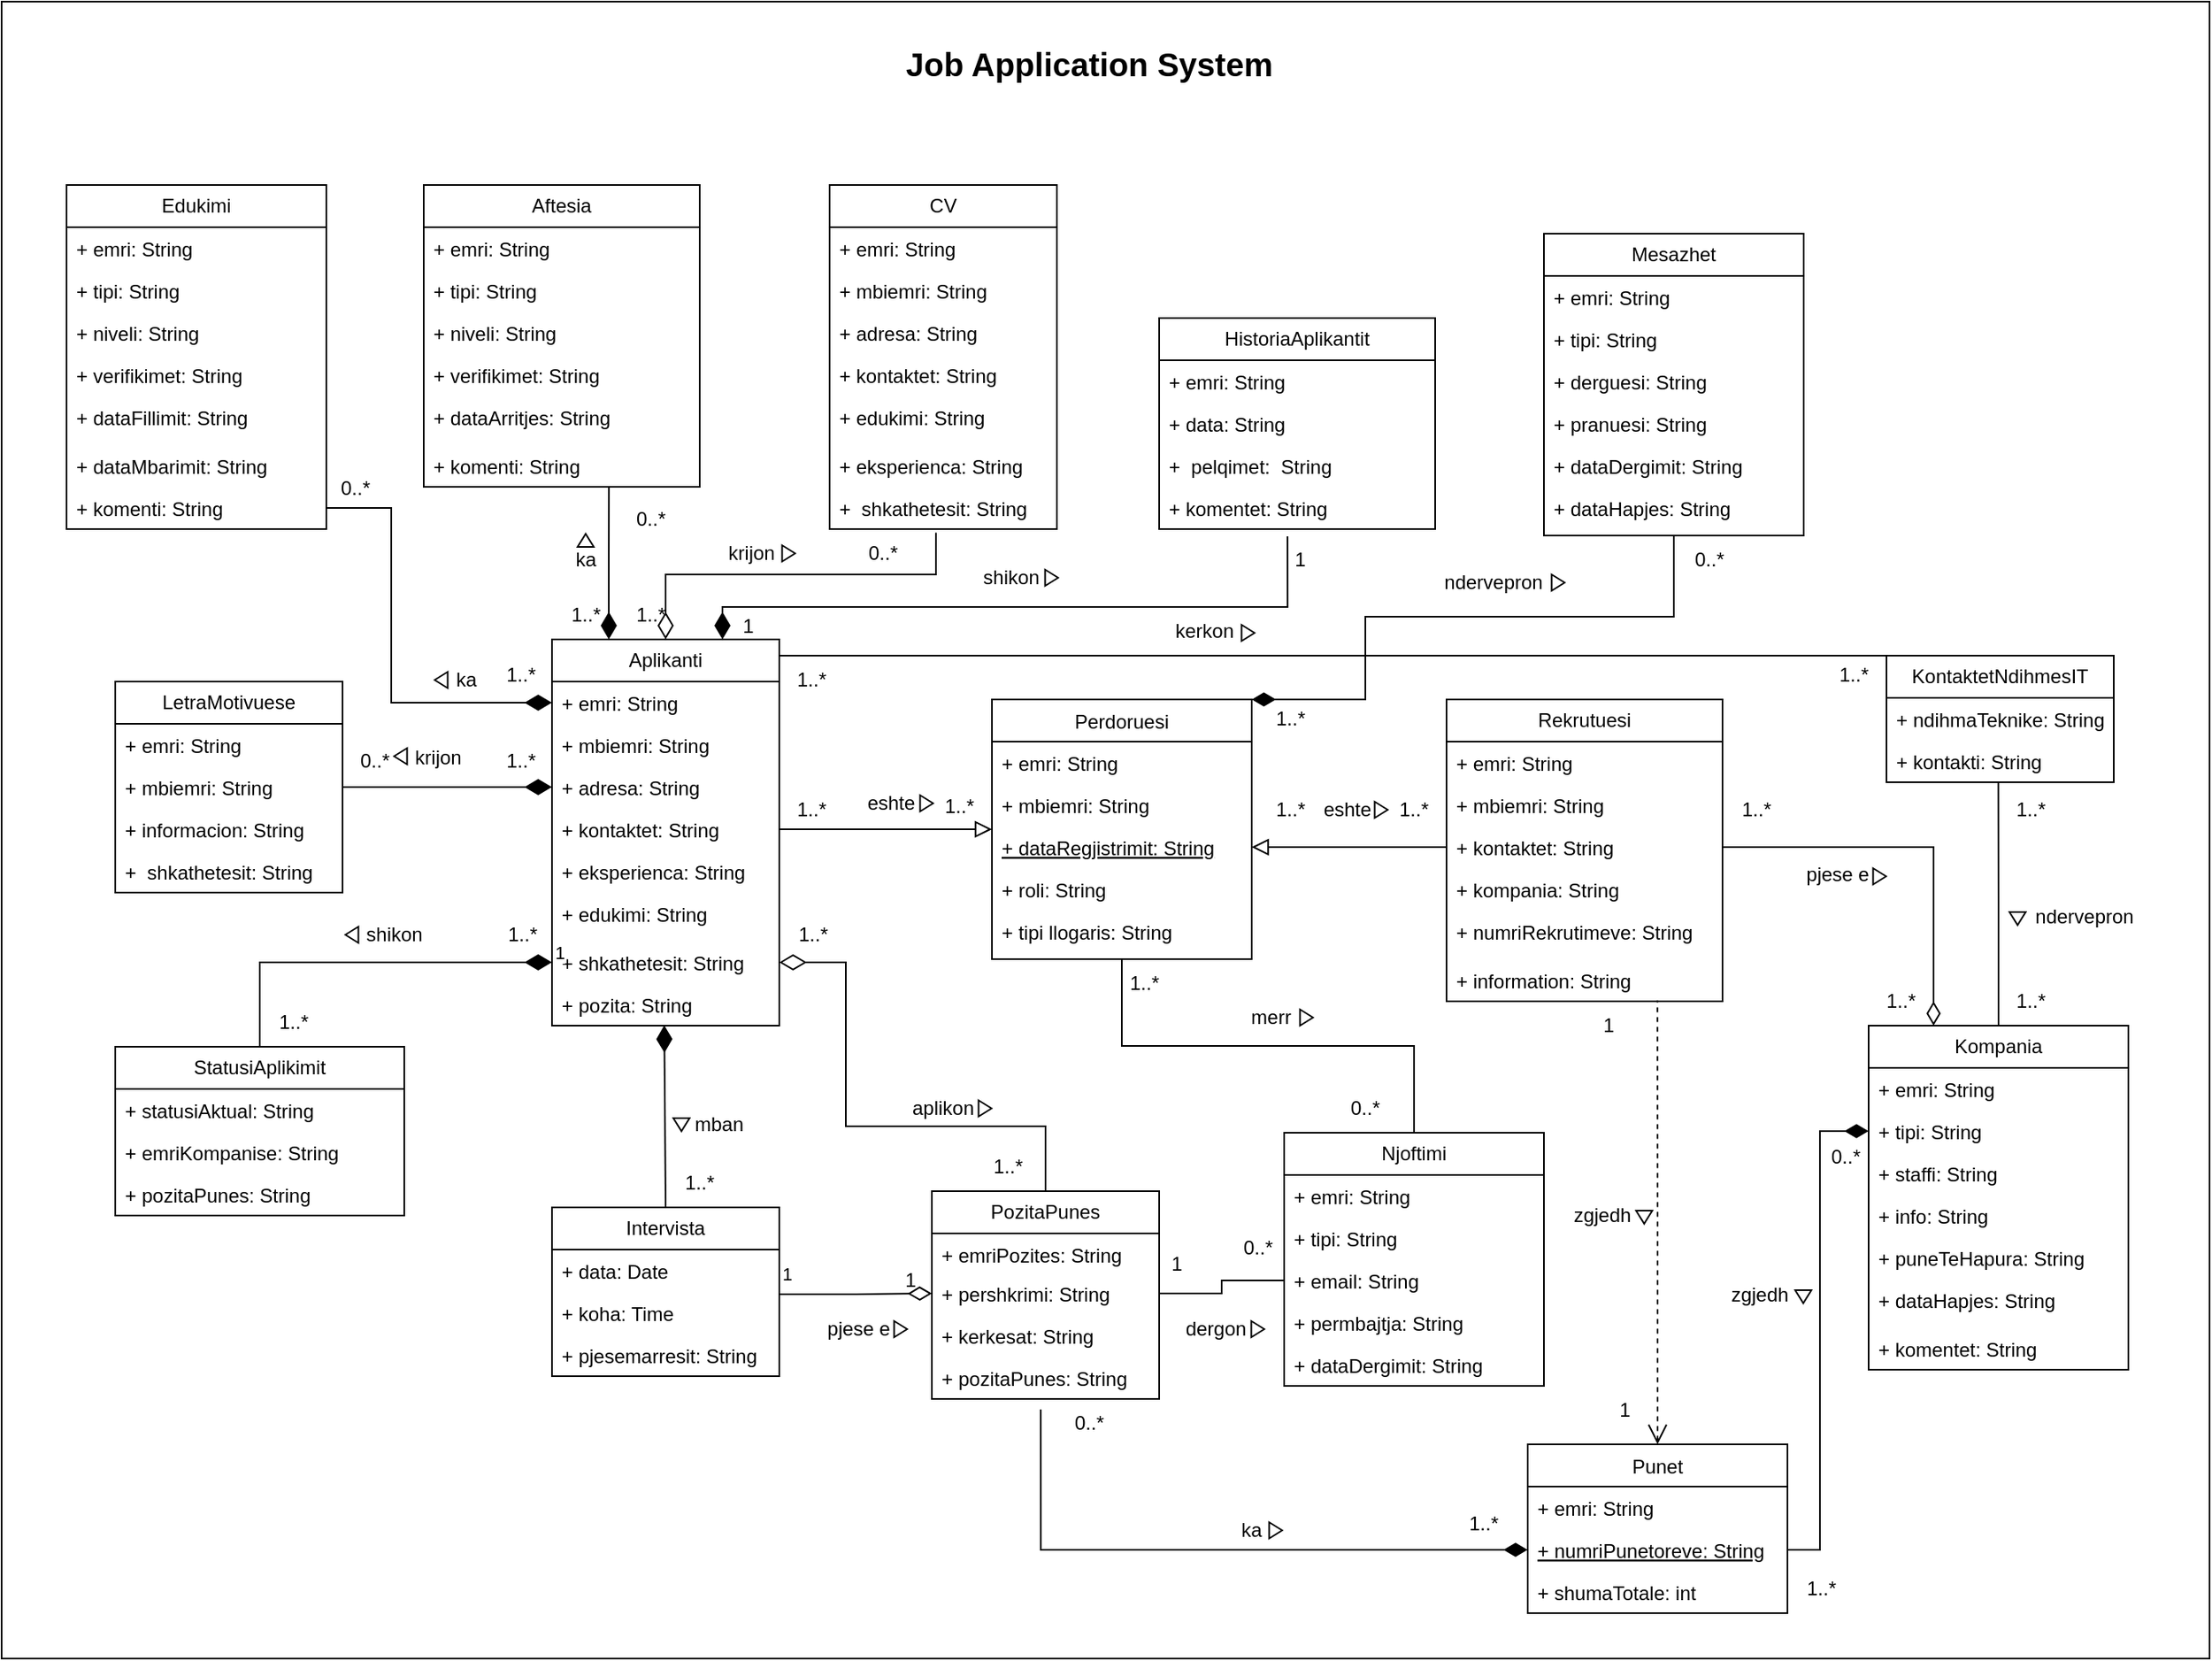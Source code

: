 <mxfile version="22.1.3" type="device">
  <diagram id="C5RBs43oDa-KdzZeNtuy" name="Page-1">
    <mxGraphModel dx="1782" dy="2813" grid="1" gridSize="10" guides="1" tooltips="1" connect="1" arrows="1" fold="1" page="1" pageScale="1" pageWidth="827" pageHeight="1169" math="0" shadow="0">
      <root>
        <mxCell id="WIyWlLk6GJQsqaUBKTNV-0" />
        <mxCell id="WIyWlLk6GJQsqaUBKTNV-1" parent="WIyWlLk6GJQsqaUBKTNV-0" />
        <mxCell id="Q0Zz0vdiJcVVRRVcLZJk-72" style="edgeStyle=orthogonalEdgeStyle;rounded=0;orthogonalLoop=1;jettySize=auto;html=1;exitX=1;exitY=0;exitDx=0;exitDy=0;entryX=0.5;entryY=1;entryDx=0;entryDy=0;startArrow=diamondThin;startFill=1;endArrow=none;endFill=0;startSize=12;" parent="WIyWlLk6GJQsqaUBKTNV-1" source="zkfFHV4jXpPFQw0GAbJ--6" target="Q0Zz0vdiJcVVRRVcLZJk-40" edge="1">
          <mxGeometry relative="1" as="geometry">
            <Array as="points">
              <mxPoint x="520" y="-1043" />
              <mxPoint x="520" y="-1094" />
              <mxPoint x="710" y="-1094" />
            </Array>
          </mxGeometry>
        </mxCell>
        <mxCell id="zkfFHV4jXpPFQw0GAbJ--6" value="Perdoruesi" style="swimlane;fontStyle=0;align=center;verticalAlign=top;childLayout=stackLayout;horizontal=1;startSize=26;horizontalStack=0;resizeParent=1;resizeLast=0;collapsible=1;marginBottom=0;rounded=0;shadow=0;strokeWidth=1;" parent="WIyWlLk6GJQsqaUBKTNV-1" vertex="1">
          <mxGeometry x="290" y="-1043" width="160" height="160" as="geometry">
            <mxRectangle x="130" y="380" width="160" height="26" as="alternateBounds" />
          </mxGeometry>
        </mxCell>
        <mxCell id="zkfFHV4jXpPFQw0GAbJ--7" value="+ emri: String" style="text;align=left;verticalAlign=top;spacingLeft=4;spacingRight=4;overflow=hidden;rotatable=0;points=[[0,0.5],[1,0.5]];portConstraint=eastwest;" parent="zkfFHV4jXpPFQw0GAbJ--6" vertex="1">
          <mxGeometry y="26" width="160" height="26" as="geometry" />
        </mxCell>
        <mxCell id="zkfFHV4jXpPFQw0GAbJ--8" value="+ mbiemri: String" style="text;align=left;verticalAlign=top;spacingLeft=4;spacingRight=4;overflow=hidden;rotatable=0;points=[[0,0.5],[1,0.5]];portConstraint=eastwest;rounded=0;shadow=0;html=0;" parent="zkfFHV4jXpPFQw0GAbJ--6" vertex="1">
          <mxGeometry y="52" width="160" height="26" as="geometry" />
        </mxCell>
        <mxCell id="zkfFHV4jXpPFQw0GAbJ--10" value="+ dataRegjistrimit: String" style="text;align=left;verticalAlign=top;spacingLeft=4;spacingRight=4;overflow=hidden;rotatable=0;points=[[0,0.5],[1,0.5]];portConstraint=eastwest;fontStyle=4" parent="zkfFHV4jXpPFQw0GAbJ--6" vertex="1">
          <mxGeometry y="78" width="160" height="26" as="geometry" />
        </mxCell>
        <mxCell id="zkfFHV4jXpPFQw0GAbJ--11" value="+ roli: String" style="text;align=left;verticalAlign=top;spacingLeft=4;spacingRight=4;overflow=hidden;rotatable=0;points=[[0,0.5],[1,0.5]];portConstraint=eastwest;" parent="zkfFHV4jXpPFQw0GAbJ--6" vertex="1">
          <mxGeometry y="104" width="160" height="26" as="geometry" />
        </mxCell>
        <mxCell id="qlR7j_K9BmZmSB4jI-02-123" value="+ tipi llogaris: String" style="text;align=left;verticalAlign=top;spacingLeft=4;spacingRight=4;overflow=hidden;rotatable=0;points=[[0,0.5],[1,0.5]];portConstraint=eastwest;" parent="zkfFHV4jXpPFQw0GAbJ--6" vertex="1">
          <mxGeometry y="130" width="160" as="geometry" />
        </mxCell>
        <mxCell id="qlR7j_K9BmZmSB4jI-02-0" value="Aplikanti" style="swimlane;fontStyle=0;childLayout=stackLayout;horizontal=1;startSize=26;fillColor=none;horizontalStack=0;resizeParent=1;resizeParentMax=0;resizeLast=0;collapsible=1;marginBottom=0;whiteSpace=wrap;html=1;" parent="WIyWlLk6GJQsqaUBKTNV-1" vertex="1">
          <mxGeometry x="19" y="-1080" width="140" height="238" as="geometry" />
        </mxCell>
        <mxCell id="qlR7j_K9BmZmSB4jI-02-1" value="+&amp;nbsp;emri: String" style="text;strokeColor=none;fillColor=none;align=left;verticalAlign=top;spacingLeft=4;spacingRight=4;overflow=hidden;rotatable=0;points=[[0,0.5],[1,0.5]];portConstraint=eastwest;whiteSpace=wrap;html=1;" parent="qlR7j_K9BmZmSB4jI-02-0" vertex="1">
          <mxGeometry y="26" width="140" height="26" as="geometry" />
        </mxCell>
        <mxCell id="qlR7j_K9BmZmSB4jI-02-2" value="+&amp;nbsp;mbiemri: String" style="text;strokeColor=none;fillColor=none;align=left;verticalAlign=top;spacingLeft=4;spacingRight=4;overflow=hidden;rotatable=0;points=[[0,0.5],[1,0.5]];portConstraint=eastwest;whiteSpace=wrap;html=1;" parent="qlR7j_K9BmZmSB4jI-02-0" vertex="1">
          <mxGeometry y="52" width="140" height="26" as="geometry" />
        </mxCell>
        <mxCell id="qlR7j_K9BmZmSB4jI-02-3" value="+&amp;nbsp;adresa: String" style="text;strokeColor=none;fillColor=none;align=left;verticalAlign=top;spacingLeft=4;spacingRight=4;overflow=hidden;rotatable=0;points=[[0,0.5],[1,0.5]];portConstraint=eastwest;whiteSpace=wrap;html=1;" parent="qlR7j_K9BmZmSB4jI-02-0" vertex="1">
          <mxGeometry y="78" width="140" height="26" as="geometry" />
        </mxCell>
        <mxCell id="qlR7j_K9BmZmSB4jI-02-4" value="+&amp;nbsp;kontaktet: String" style="text;strokeColor=none;fillColor=none;align=left;verticalAlign=top;spacingLeft=4;spacingRight=4;overflow=hidden;rotatable=0;points=[[0,0.5],[1,0.5]];portConstraint=eastwest;whiteSpace=wrap;html=1;" parent="qlR7j_K9BmZmSB4jI-02-0" vertex="1">
          <mxGeometry y="104" width="140" height="26" as="geometry" />
        </mxCell>
        <mxCell id="qlR7j_K9BmZmSB4jI-02-5" value="+&amp;nbsp;eksperienca: String" style="text;strokeColor=none;fillColor=none;align=left;verticalAlign=top;spacingLeft=4;spacingRight=4;overflow=hidden;rotatable=0;points=[[0,0.5],[1,0.5]];portConstraint=eastwest;whiteSpace=wrap;html=1;" parent="qlR7j_K9BmZmSB4jI-02-0" vertex="1">
          <mxGeometry y="130" width="140" height="26" as="geometry" />
        </mxCell>
        <mxCell id="qlR7j_K9BmZmSB4jI-02-6" value="+&amp;nbsp;edukimi: String" style="text;strokeColor=none;fillColor=none;align=left;verticalAlign=top;spacingLeft=4;spacingRight=4;overflow=hidden;rotatable=0;points=[[0,0.5],[1,0.5]];portConstraint=eastwest;whiteSpace=wrap;html=1;" parent="qlR7j_K9BmZmSB4jI-02-0" vertex="1">
          <mxGeometry y="156" width="140" height="30" as="geometry" />
        </mxCell>
        <mxCell id="qlR7j_K9BmZmSB4jI-02-7" value="+ shkathetesit: String" style="text;strokeColor=none;fillColor=none;align=left;verticalAlign=top;spacingLeft=4;spacingRight=4;overflow=hidden;rotatable=0;points=[[0,0.5],[1,0.5]];portConstraint=eastwest;whiteSpace=wrap;html=1;" parent="qlR7j_K9BmZmSB4jI-02-0" vertex="1">
          <mxGeometry y="186" width="140" height="26" as="geometry" />
        </mxCell>
        <mxCell id="qlR7j_K9BmZmSB4jI-02-8" value="+ pozita: String" style="text;strokeColor=none;fillColor=none;align=left;verticalAlign=top;spacingLeft=4;spacingRight=4;overflow=hidden;rotatable=0;points=[[0,0.5],[1,0.5]];portConstraint=eastwest;whiteSpace=wrap;html=1;" parent="qlR7j_K9BmZmSB4jI-02-0" vertex="1">
          <mxGeometry y="212" width="140" height="26" as="geometry" />
        </mxCell>
        <mxCell id="qlR7j_K9BmZmSB4jI-02-9" value="PozitaPunes" style="swimlane;fontStyle=0;childLayout=stackLayout;horizontal=1;startSize=26;fillColor=none;horizontalStack=0;resizeParent=1;resizeParentMax=0;resizeLast=0;collapsible=1;marginBottom=0;whiteSpace=wrap;html=1;" parent="WIyWlLk6GJQsqaUBKTNV-1" vertex="1">
          <mxGeometry x="253" y="-740" width="140" height="128" as="geometry" />
        </mxCell>
        <mxCell id="qlR7j_K9BmZmSB4jI-02-10" value="+&amp;nbsp;emriPozites: String" style="text;strokeColor=none;fillColor=none;align=left;verticalAlign=top;spacingLeft=4;spacingRight=4;overflow=hidden;rotatable=0;points=[[0,0.5],[1,0.5]];portConstraint=eastwest;whiteSpace=wrap;html=1;" parent="qlR7j_K9BmZmSB4jI-02-9" vertex="1">
          <mxGeometry y="26" width="140" height="24" as="geometry" />
        </mxCell>
        <mxCell id="qlR7j_K9BmZmSB4jI-02-11" value="+&amp;nbsp;pershkrimi: String" style="text;strokeColor=none;fillColor=none;align=left;verticalAlign=top;spacingLeft=4;spacingRight=4;overflow=hidden;rotatable=0;points=[[0,0.5],[1,0.5]];portConstraint=eastwest;whiteSpace=wrap;html=1;" parent="qlR7j_K9BmZmSB4jI-02-9" vertex="1">
          <mxGeometry y="50" width="140" height="26" as="geometry" />
        </mxCell>
        <mxCell id="qlR7j_K9BmZmSB4jI-02-12" value="+&amp;nbsp;kerkesat: String" style="text;strokeColor=none;fillColor=none;align=left;verticalAlign=top;spacingLeft=4;spacingRight=4;overflow=hidden;rotatable=0;points=[[0,0.5],[1,0.5]];portConstraint=eastwest;whiteSpace=wrap;html=1;" parent="qlR7j_K9BmZmSB4jI-02-9" vertex="1">
          <mxGeometry y="76" width="140" height="26" as="geometry" />
        </mxCell>
        <mxCell id="qlR7j_K9BmZmSB4jI-02-13" value="+ pozitaPunes: String" style="text;strokeColor=none;fillColor=none;align=left;verticalAlign=top;spacingLeft=4;spacingRight=4;overflow=hidden;rotatable=0;points=[[0,0.5],[1,0.5]];portConstraint=eastwest;whiteSpace=wrap;html=1;" parent="qlR7j_K9BmZmSB4jI-02-9" vertex="1">
          <mxGeometry y="102" width="140" height="26" as="geometry" />
        </mxCell>
        <mxCell id="qlR7j_K9BmZmSB4jI-02-18" value="CV" style="swimlane;fontStyle=0;childLayout=stackLayout;horizontal=1;startSize=26;fillColor=none;horizontalStack=0;resizeParent=1;resizeParentMax=0;resizeLast=0;collapsible=1;marginBottom=0;whiteSpace=wrap;html=1;" parent="WIyWlLk6GJQsqaUBKTNV-1" vertex="1">
          <mxGeometry x="190" y="-1360" width="140" height="212" as="geometry" />
        </mxCell>
        <mxCell id="qlR7j_K9BmZmSB4jI-02-19" value="+&amp;nbsp;emri: String" style="text;strokeColor=none;fillColor=none;align=left;verticalAlign=top;spacingLeft=4;spacingRight=4;overflow=hidden;rotatable=0;points=[[0,0.5],[1,0.5]];portConstraint=eastwest;whiteSpace=wrap;html=1;" parent="qlR7j_K9BmZmSB4jI-02-18" vertex="1">
          <mxGeometry y="26" width="140" height="26" as="geometry" />
        </mxCell>
        <mxCell id="qlR7j_K9BmZmSB4jI-02-20" value="+&amp;nbsp;mbiemri: String" style="text;strokeColor=none;fillColor=none;align=left;verticalAlign=top;spacingLeft=4;spacingRight=4;overflow=hidden;rotatable=0;points=[[0,0.5],[1,0.5]];portConstraint=eastwest;whiteSpace=wrap;html=1;" parent="qlR7j_K9BmZmSB4jI-02-18" vertex="1">
          <mxGeometry y="52" width="140" height="26" as="geometry" />
        </mxCell>
        <mxCell id="qlR7j_K9BmZmSB4jI-02-21" value="+&amp;nbsp;adresa: String" style="text;strokeColor=none;fillColor=none;align=left;verticalAlign=top;spacingLeft=4;spacingRight=4;overflow=hidden;rotatable=0;points=[[0,0.5],[1,0.5]];portConstraint=eastwest;whiteSpace=wrap;html=1;" parent="qlR7j_K9BmZmSB4jI-02-18" vertex="1">
          <mxGeometry y="78" width="140" height="26" as="geometry" />
        </mxCell>
        <mxCell id="qlR7j_K9BmZmSB4jI-02-22" value="+&amp;nbsp;kontaktet: String" style="text;strokeColor=none;fillColor=none;align=left;verticalAlign=top;spacingLeft=4;spacingRight=4;overflow=hidden;rotatable=0;points=[[0,0.5],[1,0.5]];portConstraint=eastwest;whiteSpace=wrap;html=1;" parent="qlR7j_K9BmZmSB4jI-02-18" vertex="1">
          <mxGeometry y="104" width="140" height="26" as="geometry" />
        </mxCell>
        <mxCell id="qlR7j_K9BmZmSB4jI-02-23" value="+&amp;nbsp;edukimi: String" style="text;strokeColor=none;fillColor=none;align=left;verticalAlign=top;spacingLeft=4;spacingRight=4;overflow=hidden;rotatable=0;points=[[0,0.5],[1,0.5]];portConstraint=eastwest;whiteSpace=wrap;html=1;" parent="qlR7j_K9BmZmSB4jI-02-18" vertex="1">
          <mxGeometry y="130" width="140" height="30" as="geometry" />
        </mxCell>
        <mxCell id="qlR7j_K9BmZmSB4jI-02-24" value="+&amp;nbsp;eksperienca: String" style="text;strokeColor=none;fillColor=none;align=left;verticalAlign=top;spacingLeft=4;spacingRight=4;overflow=hidden;rotatable=0;points=[[0,0.5],[1,0.5]];portConstraint=eastwest;whiteSpace=wrap;html=1;" parent="qlR7j_K9BmZmSB4jI-02-18" vertex="1">
          <mxGeometry y="160" width="140" height="26" as="geometry" />
        </mxCell>
        <mxCell id="qlR7j_K9BmZmSB4jI-02-25" value="+&amp;nbsp; shkathetesit: String" style="text;strokeColor=none;fillColor=none;align=left;verticalAlign=top;spacingLeft=4;spacingRight=4;overflow=hidden;rotatable=0;points=[[0,0.5],[1,0.5]];portConstraint=eastwest;whiteSpace=wrap;html=1;" parent="qlR7j_K9BmZmSB4jI-02-18" vertex="1">
          <mxGeometry y="186" width="140" height="26" as="geometry" />
        </mxCell>
        <mxCell id="qlR7j_K9BmZmSB4jI-02-26" value="StatusiAplikimit" style="swimlane;fontStyle=0;childLayout=stackLayout;horizontal=1;startSize=26;fillColor=none;horizontalStack=0;resizeParent=1;resizeParentMax=0;resizeLast=0;collapsible=1;marginBottom=0;whiteSpace=wrap;html=1;" parent="WIyWlLk6GJQsqaUBKTNV-1" vertex="1">
          <mxGeometry x="-250" y="-829" width="178" height="104" as="geometry" />
        </mxCell>
        <mxCell id="qlR7j_K9BmZmSB4jI-02-27" value="+&amp;nbsp;statusiAktual: String" style="text;strokeColor=none;fillColor=none;align=left;verticalAlign=top;spacingLeft=4;spacingRight=4;overflow=hidden;rotatable=0;points=[[0,0.5],[1,0.5]];portConstraint=eastwest;whiteSpace=wrap;html=1;" parent="qlR7j_K9BmZmSB4jI-02-26" vertex="1">
          <mxGeometry y="26" width="178" height="26" as="geometry" />
        </mxCell>
        <mxCell id="qlR7j_K9BmZmSB4jI-02-28" value="+&amp;nbsp;emriKompanise: String" style="text;strokeColor=none;fillColor=none;align=left;verticalAlign=top;spacingLeft=4;spacingRight=4;overflow=hidden;rotatable=0;points=[[0,0.5],[1,0.5]];portConstraint=eastwest;whiteSpace=wrap;html=1;" parent="qlR7j_K9BmZmSB4jI-02-26" vertex="1">
          <mxGeometry y="52" width="178" height="26" as="geometry" />
        </mxCell>
        <mxCell id="qlR7j_K9BmZmSB4jI-02-29" value="+ pozitaPunes: String" style="text;strokeColor=none;fillColor=none;align=left;verticalAlign=top;spacingLeft=4;spacingRight=4;overflow=hidden;rotatable=0;points=[[0,0.5],[1,0.5]];portConstraint=eastwest;whiteSpace=wrap;html=1;" parent="qlR7j_K9BmZmSB4jI-02-26" vertex="1">
          <mxGeometry y="78" width="178" height="26" as="geometry" />
        </mxCell>
        <mxCell id="Q0Zz0vdiJcVVRRVcLZJk-65" style="edgeStyle=orthogonalEdgeStyle;rounded=0;orthogonalLoop=1;jettySize=auto;html=1;exitX=0;exitY=0;exitDx=0;exitDy=0;entryX=1;entryY=0;entryDx=0;entryDy=0;endArrow=none;endFill=0;" parent="WIyWlLk6GJQsqaUBKTNV-1" source="qlR7j_K9BmZmSB4jI-02-30" target="qlR7j_K9BmZmSB4jI-02-0" edge="1">
          <mxGeometry relative="1" as="geometry">
            <Array as="points">
              <mxPoint x="159" y="-1070" />
            </Array>
          </mxGeometry>
        </mxCell>
        <mxCell id="qlR7j_K9BmZmSB4jI-02-30" value="KontaktetNdihmesIT" style="swimlane;fontStyle=0;childLayout=stackLayout;horizontal=1;startSize=26;fillColor=none;horizontalStack=0;resizeParent=1;resizeParentMax=0;resizeLast=0;collapsible=1;marginBottom=0;whiteSpace=wrap;html=1;" parent="WIyWlLk6GJQsqaUBKTNV-1" vertex="1">
          <mxGeometry x="841" y="-1070" width="140" height="78" as="geometry" />
        </mxCell>
        <mxCell id="qlR7j_K9BmZmSB4jI-02-31" value="+&amp;nbsp;ndihmaTeknike: String" style="text;strokeColor=none;fillColor=none;align=left;verticalAlign=top;spacingLeft=4;spacingRight=4;overflow=hidden;rotatable=0;points=[[0,0.5],[1,0.5]];portConstraint=eastwest;whiteSpace=wrap;html=1;" parent="qlR7j_K9BmZmSB4jI-02-30" vertex="1">
          <mxGeometry y="26" width="140" height="26" as="geometry" />
        </mxCell>
        <mxCell id="qlR7j_K9BmZmSB4jI-02-32" value="+&amp;nbsp;kontakti: String" style="text;strokeColor=none;fillColor=none;align=left;verticalAlign=top;spacingLeft=4;spacingRight=4;overflow=hidden;rotatable=0;points=[[0,0.5],[1,0.5]];portConstraint=eastwest;whiteSpace=wrap;html=1;" parent="qlR7j_K9BmZmSB4jI-02-30" vertex="1">
          <mxGeometry y="52" width="140" height="26" as="geometry" />
        </mxCell>
        <mxCell id="qlR7j_K9BmZmSB4jI-02-33" value="LetraMotivuese" style="swimlane;fontStyle=0;childLayout=stackLayout;horizontal=1;startSize=26;fillColor=none;horizontalStack=0;resizeParent=1;resizeParentMax=0;resizeLast=0;collapsible=1;marginBottom=0;whiteSpace=wrap;html=1;" parent="WIyWlLk6GJQsqaUBKTNV-1" vertex="1">
          <mxGeometry x="-250" y="-1054" width="140" height="130" as="geometry" />
        </mxCell>
        <mxCell id="qlR7j_K9BmZmSB4jI-02-34" value="+&amp;nbsp;emri: String" style="text;strokeColor=none;fillColor=none;align=left;verticalAlign=top;spacingLeft=4;spacingRight=4;overflow=hidden;rotatable=0;points=[[0,0.5],[1,0.5]];portConstraint=eastwest;whiteSpace=wrap;html=1;" parent="qlR7j_K9BmZmSB4jI-02-33" vertex="1">
          <mxGeometry y="26" width="140" height="26" as="geometry" />
        </mxCell>
        <mxCell id="qlR7j_K9BmZmSB4jI-02-35" value="+&amp;nbsp;mbiemri: String" style="text;strokeColor=none;fillColor=none;align=left;verticalAlign=top;spacingLeft=4;spacingRight=4;overflow=hidden;rotatable=0;points=[[0,0.5],[1,0.5]];portConstraint=eastwest;whiteSpace=wrap;html=1;" parent="qlR7j_K9BmZmSB4jI-02-33" vertex="1">
          <mxGeometry y="52" width="140" height="26" as="geometry" />
        </mxCell>
        <mxCell id="qlR7j_K9BmZmSB4jI-02-36" value="+ informacion: String" style="text;strokeColor=none;fillColor=none;align=left;verticalAlign=top;spacingLeft=4;spacingRight=4;overflow=hidden;rotatable=0;points=[[0,0.5],[1,0.5]];portConstraint=eastwest;whiteSpace=wrap;html=1;" parent="qlR7j_K9BmZmSB4jI-02-33" vertex="1">
          <mxGeometry y="78" width="140" height="26" as="geometry" />
        </mxCell>
        <mxCell id="qlR7j_K9BmZmSB4jI-02-37" value="+&amp;nbsp; shkathetesit: String" style="text;strokeColor=none;fillColor=none;align=left;verticalAlign=top;spacingLeft=4;spacingRight=4;overflow=hidden;rotatable=0;points=[[0,0.5],[1,0.5]];portConstraint=eastwest;whiteSpace=wrap;html=1;" parent="qlR7j_K9BmZmSB4jI-02-33" vertex="1">
          <mxGeometry y="104" width="140" height="26" as="geometry" />
        </mxCell>
        <mxCell id="qlR7j_K9BmZmSB4jI-02-41" value="Intervista" style="swimlane;fontStyle=0;childLayout=stackLayout;horizontal=1;startSize=26;fillColor=none;horizontalStack=0;resizeParent=1;resizeParentMax=0;resizeLast=0;collapsible=1;marginBottom=0;whiteSpace=wrap;html=1;" parent="WIyWlLk6GJQsqaUBKTNV-1" vertex="1">
          <mxGeometry x="19" y="-730" width="140" height="104" as="geometry" />
        </mxCell>
        <mxCell id="qlR7j_K9BmZmSB4jI-02-42" value="+&amp;nbsp;data: Date" style="text;strokeColor=none;fillColor=none;align=left;verticalAlign=top;spacingLeft=4;spacingRight=4;overflow=hidden;rotatable=0;points=[[0,0.5],[1,0.5]];portConstraint=eastwest;whiteSpace=wrap;html=1;" parent="qlR7j_K9BmZmSB4jI-02-41" vertex="1">
          <mxGeometry y="26" width="140" height="26" as="geometry" />
        </mxCell>
        <mxCell id="qlR7j_K9BmZmSB4jI-02-43" value="+&amp;nbsp;koha: Time&lt;br/&gt;" style="text;strokeColor=none;fillColor=none;align=left;verticalAlign=top;spacingLeft=4;spacingRight=4;overflow=hidden;rotatable=0;points=[[0,0.5],[1,0.5]];portConstraint=eastwest;whiteSpace=wrap;html=1;" parent="qlR7j_K9BmZmSB4jI-02-41" vertex="1">
          <mxGeometry y="52" width="140" height="26" as="geometry" />
        </mxCell>
        <mxCell id="qlR7j_K9BmZmSB4jI-02-44" value="+&amp;nbsp;pjesemarresit: String" style="text;strokeColor=none;fillColor=none;align=left;verticalAlign=top;spacingLeft=4;spacingRight=4;overflow=hidden;rotatable=0;points=[[0,0.5],[1,0.5]];portConstraint=eastwest;whiteSpace=wrap;html=1;" parent="qlR7j_K9BmZmSB4jI-02-41" vertex="1">
          <mxGeometry y="78" width="140" height="26" as="geometry" />
        </mxCell>
        <mxCell id="qlR7j_K9BmZmSB4jI-02-45" value="" style="endArrow=none;html=1;rounded=0;exitX=0.5;exitY=0;exitDx=0;exitDy=0;entryX=0.468;entryY=1.088;entryDx=0;entryDy=0;entryPerimeter=0;endFill=0;endSize=12;startArrow=diamondThin;startFill=0;startSize=14;edgeStyle=orthogonalEdgeStyle;" parent="WIyWlLk6GJQsqaUBKTNV-1" source="qlR7j_K9BmZmSB4jI-02-0" target="qlR7j_K9BmZmSB4jI-02-25" edge="1">
          <mxGeometry width="50" height="50" relative="1" as="geometry">
            <mxPoint x="-61" y="-1070" as="sourcePoint" />
            <mxPoint x="-11" y="-1120" as="targetPoint" />
            <Array as="points">
              <mxPoint x="89" y="-1120" />
              <mxPoint x="256" y="-1120" />
            </Array>
          </mxGeometry>
        </mxCell>
        <mxCell id="qlR7j_K9BmZmSB4jI-02-48" value="" style="endArrow=none;html=1;rounded=0;entryX=1;entryY=0.5;entryDx=0;entryDy=0;exitX=0;exitY=0.5;exitDx=0;exitDy=0;startArrow=diamondThin;startFill=1;endFill=0;endSize=12;startSize=14;" parent="WIyWlLk6GJQsqaUBKTNV-1" source="qlR7j_K9BmZmSB4jI-02-3" edge="1">
          <mxGeometry width="50" height="50" relative="1" as="geometry">
            <mxPoint x="319" y="-1060" as="sourcePoint" />
            <mxPoint x="-110" y="-989" as="targetPoint" />
          </mxGeometry>
        </mxCell>
        <mxCell id="qlR7j_K9BmZmSB4jI-02-53" value="" style="endArrow=none;html=1;rounded=0;exitX=0.494;exitY=0.992;exitDx=0;exitDy=0;exitPerimeter=0;entryX=0.5;entryY=0;entryDx=0;entryDy=0;startArrow=diamondThin;startFill=1;endFill=0;startSize=14;" parent="WIyWlLk6GJQsqaUBKTNV-1" source="qlR7j_K9BmZmSB4jI-02-8" target="qlR7j_K9BmZmSB4jI-02-41" edge="1">
          <mxGeometry width="50" height="50" relative="1" as="geometry">
            <mxPoint x="240" y="-830" as="sourcePoint" />
            <mxPoint x="290" y="-880" as="targetPoint" />
          </mxGeometry>
        </mxCell>
        <mxCell id="qlR7j_K9BmZmSB4jI-02-54" value="1" style="endArrow=diamondThin;html=1;endSize=12;startArrow=none;startSize=14;startFill=0;align=left;verticalAlign=bottom;rounded=0;entryX=0;entryY=0.5;entryDx=0;entryDy=0;endFill=0;edgeStyle=orthogonalEdgeStyle;exitX=1.002;exitY=0.057;exitDx=0;exitDy=0;exitPerimeter=0;" parent="WIyWlLk6GJQsqaUBKTNV-1" source="qlR7j_K9BmZmSB4jI-02-43" target="qlR7j_K9BmZmSB4jI-02-11" edge="1">
          <mxGeometry x="-1" y="3" relative="1" as="geometry">
            <mxPoint x="160" y="-680" as="sourcePoint" />
            <mxPoint x="599" y="-790" as="targetPoint" />
          </mxGeometry>
        </mxCell>
        <mxCell id="qlR7j_K9BmZmSB4jI-02-55" value="1" style="endArrow=none;html=1;endSize=12;startArrow=diamondThin;startSize=14;startFill=1;align=left;verticalAlign=bottom;rounded=0;entryX=0.5;entryY=0;entryDx=0;entryDy=0;exitX=0;exitY=0.5;exitDx=0;exitDy=0;endFill=0;targetPerimeterSpacing=12;edgeStyle=orthogonalEdgeStyle;" parent="WIyWlLk6GJQsqaUBKTNV-1" source="qlR7j_K9BmZmSB4jI-02-7" target="qlR7j_K9BmZmSB4jI-02-26" edge="1">
          <mxGeometry x="-1" y="3" relative="1" as="geometry">
            <mxPoint x="170" y="-940" as="sourcePoint" />
            <mxPoint x="339" y="-940" as="targetPoint" />
          </mxGeometry>
        </mxCell>
        <mxCell id="qlR7j_K9BmZmSB4jI-02-64" value="" style="rounded=0;whiteSpace=wrap;html=1;fillColor=none;" parent="WIyWlLk6GJQsqaUBKTNV-1" vertex="1">
          <mxGeometry x="-320" y="-1473" width="1360" height="1021" as="geometry" />
        </mxCell>
        <mxCell id="qlR7j_K9BmZmSB4jI-02-65" value="&lt;b&gt;&lt;font style=&quot;font-size: 20px;&quot;&gt;Job Application System&lt;/font&gt;&lt;/b&gt;" style="text;html=1;strokeColor=none;fillColor=none;align=center;verticalAlign=middle;whiteSpace=wrap;rounded=0;" parent="WIyWlLk6GJQsqaUBKTNV-1" vertex="1">
          <mxGeometry x="219" y="-1450" width="262" height="30" as="geometry" />
        </mxCell>
        <mxCell id="qlR7j_K9BmZmSB4jI-02-115" value="Rekrutuesi" style="swimlane;fontStyle=0;childLayout=stackLayout;horizontal=1;startSize=26;fillColor=none;horizontalStack=0;resizeParent=1;resizeParentMax=0;resizeLast=0;collapsible=1;marginBottom=0;whiteSpace=wrap;html=1;" parent="WIyWlLk6GJQsqaUBKTNV-1" vertex="1">
          <mxGeometry x="570" y="-1043" width="170" height="186" as="geometry" />
        </mxCell>
        <mxCell id="qlR7j_K9BmZmSB4jI-02-116" value="+&amp;nbsp;emri: String" style="text;strokeColor=none;fillColor=none;align=left;verticalAlign=top;spacingLeft=4;spacingRight=4;overflow=hidden;rotatable=0;points=[[0,0.5],[1,0.5]];portConstraint=eastwest;whiteSpace=wrap;html=1;" parent="qlR7j_K9BmZmSB4jI-02-115" vertex="1">
          <mxGeometry y="26" width="170" height="26" as="geometry" />
        </mxCell>
        <mxCell id="qlR7j_K9BmZmSB4jI-02-117" value="+&amp;nbsp;mbiemri: String" style="text;strokeColor=none;fillColor=none;align=left;verticalAlign=top;spacingLeft=4;spacingRight=4;overflow=hidden;rotatable=0;points=[[0,0.5],[1,0.5]];portConstraint=eastwest;whiteSpace=wrap;html=1;" parent="qlR7j_K9BmZmSB4jI-02-115" vertex="1">
          <mxGeometry y="52" width="170" height="26" as="geometry" />
        </mxCell>
        <mxCell id="qlR7j_K9BmZmSB4jI-02-119" value="+&amp;nbsp;kontaktet: String" style="text;strokeColor=none;fillColor=none;align=left;verticalAlign=top;spacingLeft=4;spacingRight=4;overflow=hidden;rotatable=0;points=[[0,0.5],[1,0.5]];portConstraint=eastwest;whiteSpace=wrap;html=1;" parent="qlR7j_K9BmZmSB4jI-02-115" vertex="1">
          <mxGeometry y="78" width="170" height="26" as="geometry" />
        </mxCell>
        <mxCell id="qlR7j_K9BmZmSB4jI-02-118" value="+ kompania: String" style="text;strokeColor=none;fillColor=none;align=left;verticalAlign=top;spacingLeft=4;spacingRight=4;overflow=hidden;rotatable=0;points=[[0,0.5],[1,0.5]];portConstraint=eastwest;whiteSpace=wrap;html=1;" parent="qlR7j_K9BmZmSB4jI-02-115" vertex="1">
          <mxGeometry y="104" width="170" height="26" as="geometry" />
        </mxCell>
        <mxCell id="qlR7j_K9BmZmSB4jI-02-120" value="+ numriRekrutimeve: String" style="text;strokeColor=none;fillColor=none;align=left;verticalAlign=top;spacingLeft=4;spacingRight=4;overflow=hidden;rotatable=0;points=[[0,0.5],[1,0.5]];portConstraint=eastwest;whiteSpace=wrap;html=1;" parent="qlR7j_K9BmZmSB4jI-02-115" vertex="1">
          <mxGeometry y="130" width="170" height="30" as="geometry" />
        </mxCell>
        <mxCell id="qlR7j_K9BmZmSB4jI-02-121" value="+ information: String" style="text;strokeColor=none;fillColor=none;align=left;verticalAlign=top;spacingLeft=4;spacingRight=4;overflow=hidden;rotatable=0;points=[[0,0.5],[1,0.5]];portConstraint=eastwest;whiteSpace=wrap;html=1;" parent="qlR7j_K9BmZmSB4jI-02-115" vertex="1">
          <mxGeometry y="160" width="170" height="26" as="geometry" />
        </mxCell>
        <mxCell id="Q0Zz0vdiJcVVRRVcLZJk-1" value="Punet" style="swimlane;fontStyle=0;align=center;verticalAlign=top;childLayout=stackLayout;horizontal=1;startSize=26;horizontalStack=0;resizeParent=1;resizeLast=0;collapsible=1;marginBottom=0;rounded=0;shadow=0;strokeWidth=1;" parent="WIyWlLk6GJQsqaUBKTNV-1" vertex="1">
          <mxGeometry x="620" y="-584" width="160" height="104" as="geometry">
            <mxRectangle x="720" y="-1324" width="160" height="26" as="alternateBounds" />
          </mxGeometry>
        </mxCell>
        <mxCell id="Q0Zz0vdiJcVVRRVcLZJk-2" value="+ emri: String" style="text;align=left;verticalAlign=top;spacingLeft=4;spacingRight=4;overflow=hidden;rotatable=0;points=[[0,0.5],[1,0.5]];portConstraint=eastwest;" parent="Q0Zz0vdiJcVVRRVcLZJk-1" vertex="1">
          <mxGeometry y="26" width="160" height="26" as="geometry" />
        </mxCell>
        <mxCell id="Q0Zz0vdiJcVVRRVcLZJk-4" value="+ numriPunetoreve: String" style="text;align=left;verticalAlign=top;spacingLeft=4;spacingRight=4;overflow=hidden;rotatable=0;points=[[0,0.5],[1,0.5]];portConstraint=eastwest;fontStyle=4" parent="Q0Zz0vdiJcVVRRVcLZJk-1" vertex="1">
          <mxGeometry y="52" width="160" height="26" as="geometry" />
        </mxCell>
        <mxCell id="Q0Zz0vdiJcVVRRVcLZJk-3" value="+ shumaTotale: int" style="text;align=left;verticalAlign=top;spacingLeft=4;spacingRight=4;overflow=hidden;rotatable=0;points=[[0,0.5],[1,0.5]];portConstraint=eastwest;rounded=0;shadow=0;html=0;" parent="Q0Zz0vdiJcVVRRVcLZJk-1" vertex="1">
          <mxGeometry y="78" width="160" height="26" as="geometry" />
        </mxCell>
        <mxCell id="Q0Zz0vdiJcVVRRVcLZJk-8" value="Aftesia" style="swimlane;fontStyle=0;childLayout=stackLayout;horizontal=1;startSize=26;fillColor=none;horizontalStack=0;resizeParent=1;resizeParentMax=0;resizeLast=0;collapsible=1;marginBottom=0;whiteSpace=wrap;html=1;" parent="WIyWlLk6GJQsqaUBKTNV-1" vertex="1">
          <mxGeometry x="-60" y="-1360" width="170" height="186" as="geometry" />
        </mxCell>
        <mxCell id="Q0Zz0vdiJcVVRRVcLZJk-10" value="+&amp;nbsp;emri: String" style="text;strokeColor=none;fillColor=none;align=left;verticalAlign=top;spacingLeft=4;spacingRight=4;overflow=hidden;rotatable=0;points=[[0,0.5],[1,0.5]];portConstraint=eastwest;whiteSpace=wrap;html=1;" parent="Q0Zz0vdiJcVVRRVcLZJk-8" vertex="1">
          <mxGeometry y="26" width="170" height="26" as="geometry" />
        </mxCell>
        <mxCell id="Q0Zz0vdiJcVVRRVcLZJk-11" value="+ tipi: String" style="text;strokeColor=none;fillColor=none;align=left;verticalAlign=top;spacingLeft=4;spacingRight=4;overflow=hidden;rotatable=0;points=[[0,0.5],[1,0.5]];portConstraint=eastwest;whiteSpace=wrap;html=1;" parent="Q0Zz0vdiJcVVRRVcLZJk-8" vertex="1">
          <mxGeometry y="52" width="170" height="26" as="geometry" />
        </mxCell>
        <mxCell id="Q0Zz0vdiJcVVRRVcLZJk-12" value="+ niveli: String" style="text;strokeColor=none;fillColor=none;align=left;verticalAlign=top;spacingLeft=4;spacingRight=4;overflow=hidden;rotatable=0;points=[[0,0.5],[1,0.5]];portConstraint=eastwest;whiteSpace=wrap;html=1;" parent="Q0Zz0vdiJcVVRRVcLZJk-8" vertex="1">
          <mxGeometry y="78" width="170" height="26" as="geometry" />
        </mxCell>
        <mxCell id="Q0Zz0vdiJcVVRRVcLZJk-13" value="+ verifikimet: String" style="text;strokeColor=none;fillColor=none;align=left;verticalAlign=top;spacingLeft=4;spacingRight=4;overflow=hidden;rotatable=0;points=[[0,0.5],[1,0.5]];portConstraint=eastwest;whiteSpace=wrap;html=1;" parent="Q0Zz0vdiJcVVRRVcLZJk-8" vertex="1">
          <mxGeometry y="104" width="170" height="26" as="geometry" />
        </mxCell>
        <mxCell id="Q0Zz0vdiJcVVRRVcLZJk-14" value="+ dataArritjes: String" style="text;strokeColor=none;fillColor=none;align=left;verticalAlign=top;spacingLeft=4;spacingRight=4;overflow=hidden;rotatable=0;points=[[0,0.5],[1,0.5]];portConstraint=eastwest;whiteSpace=wrap;html=1;" parent="Q0Zz0vdiJcVVRRVcLZJk-8" vertex="1">
          <mxGeometry y="130" width="170" height="30" as="geometry" />
        </mxCell>
        <mxCell id="Q0Zz0vdiJcVVRRVcLZJk-15" value="+ komenti: String" style="text;strokeColor=none;fillColor=none;align=left;verticalAlign=top;spacingLeft=4;spacingRight=4;overflow=hidden;rotatable=0;points=[[0,0.5],[1,0.5]];portConstraint=eastwest;whiteSpace=wrap;html=1;" parent="Q0Zz0vdiJcVVRRVcLZJk-8" vertex="1">
          <mxGeometry y="160" width="170" height="26" as="geometry" />
        </mxCell>
        <mxCell id="Q0Zz0vdiJcVVRRVcLZJk-16" value="HistoriaAplikantit" style="swimlane;fontStyle=0;childLayout=stackLayout;horizontal=1;startSize=26;fillColor=none;horizontalStack=0;resizeParent=1;resizeParentMax=0;resizeLast=0;collapsible=1;marginBottom=0;whiteSpace=wrap;html=1;" parent="WIyWlLk6GJQsqaUBKTNV-1" vertex="1">
          <mxGeometry x="393" y="-1278" width="170" height="130" as="geometry" />
        </mxCell>
        <mxCell id="Q0Zz0vdiJcVVRRVcLZJk-18" value="+&amp;nbsp;emri: String" style="text;strokeColor=none;fillColor=none;align=left;verticalAlign=top;spacingLeft=4;spacingRight=4;overflow=hidden;rotatable=0;points=[[0,0.5],[1,0.5]];portConstraint=eastwest;whiteSpace=wrap;html=1;" parent="Q0Zz0vdiJcVVRRVcLZJk-16" vertex="1">
          <mxGeometry y="26" width="170" height="26" as="geometry" />
        </mxCell>
        <mxCell id="Q0Zz0vdiJcVVRRVcLZJk-19" value="+ data: String" style="text;strokeColor=none;fillColor=none;align=left;verticalAlign=top;spacingLeft=4;spacingRight=4;overflow=hidden;rotatable=0;points=[[0,0.5],[1,0.5]];portConstraint=eastwest;whiteSpace=wrap;html=1;" parent="Q0Zz0vdiJcVVRRVcLZJk-16" vertex="1">
          <mxGeometry y="52" width="170" height="26" as="geometry" />
        </mxCell>
        <mxCell id="Q0Zz0vdiJcVVRRVcLZJk-17" value="+&amp;nbsp; pelqimet:&amp;nbsp; String" style="text;strokeColor=none;fillColor=none;align=left;verticalAlign=top;spacingLeft=4;spacingRight=4;overflow=hidden;rotatable=0;points=[[0,0.5],[1,0.5]];portConstraint=eastwest;whiteSpace=wrap;html=1;" parent="Q0Zz0vdiJcVVRRVcLZJk-16" vertex="1">
          <mxGeometry y="78" width="170" height="26" as="geometry" />
        </mxCell>
        <mxCell id="Q0Zz0vdiJcVVRRVcLZJk-23" value="+ komentet: String" style="text;strokeColor=none;fillColor=none;align=left;verticalAlign=top;spacingLeft=4;spacingRight=4;overflow=hidden;rotatable=0;points=[[0,0.5],[1,0.5]];portConstraint=eastwest;whiteSpace=wrap;html=1;" parent="Q0Zz0vdiJcVVRRVcLZJk-16" vertex="1">
          <mxGeometry y="104" width="170" height="26" as="geometry" />
        </mxCell>
        <mxCell id="Q0Zz0vdiJcVVRRVcLZJk-24" value="Edukimi" style="swimlane;fontStyle=0;childLayout=stackLayout;horizontal=1;startSize=26;fillColor=none;horizontalStack=0;resizeParent=1;resizeParentMax=0;resizeLast=0;collapsible=1;marginBottom=0;whiteSpace=wrap;html=1;" parent="WIyWlLk6GJQsqaUBKTNV-1" vertex="1">
          <mxGeometry x="-280" y="-1360" width="160" height="212" as="geometry" />
        </mxCell>
        <mxCell id="Q0Zz0vdiJcVVRRVcLZJk-26" value="+&amp;nbsp;emri: String" style="text;strokeColor=none;fillColor=none;align=left;verticalAlign=top;spacingLeft=4;spacingRight=4;overflow=hidden;rotatable=0;points=[[0,0.5],[1,0.5]];portConstraint=eastwest;whiteSpace=wrap;html=1;" parent="Q0Zz0vdiJcVVRRVcLZJk-24" vertex="1">
          <mxGeometry y="26" width="160" height="26" as="geometry" />
        </mxCell>
        <mxCell id="Q0Zz0vdiJcVVRRVcLZJk-27" value="+ tipi: String" style="text;strokeColor=none;fillColor=none;align=left;verticalAlign=top;spacingLeft=4;spacingRight=4;overflow=hidden;rotatable=0;points=[[0,0.5],[1,0.5]];portConstraint=eastwest;whiteSpace=wrap;html=1;" parent="Q0Zz0vdiJcVVRRVcLZJk-24" vertex="1">
          <mxGeometry y="52" width="160" height="26" as="geometry" />
        </mxCell>
        <mxCell id="Q0Zz0vdiJcVVRRVcLZJk-28" value="+ niveli: String" style="text;strokeColor=none;fillColor=none;align=left;verticalAlign=top;spacingLeft=4;spacingRight=4;overflow=hidden;rotatable=0;points=[[0,0.5],[1,0.5]];portConstraint=eastwest;whiteSpace=wrap;html=1;" parent="Q0Zz0vdiJcVVRRVcLZJk-24" vertex="1">
          <mxGeometry y="78" width="160" height="26" as="geometry" />
        </mxCell>
        <mxCell id="Q0Zz0vdiJcVVRRVcLZJk-29" value="+ verifikimet: String" style="text;strokeColor=none;fillColor=none;align=left;verticalAlign=top;spacingLeft=4;spacingRight=4;overflow=hidden;rotatable=0;points=[[0,0.5],[1,0.5]];portConstraint=eastwest;whiteSpace=wrap;html=1;" parent="Q0Zz0vdiJcVVRRVcLZJk-24" vertex="1">
          <mxGeometry y="104" width="160" height="26" as="geometry" />
        </mxCell>
        <mxCell id="Q0Zz0vdiJcVVRRVcLZJk-30" value="+ dataFillimit: String" style="text;strokeColor=none;fillColor=none;align=left;verticalAlign=top;spacingLeft=4;spacingRight=4;overflow=hidden;rotatable=0;points=[[0,0.5],[1,0.5]];portConstraint=eastwest;whiteSpace=wrap;html=1;" parent="Q0Zz0vdiJcVVRRVcLZJk-24" vertex="1">
          <mxGeometry y="130" width="160" height="30" as="geometry" />
        </mxCell>
        <mxCell id="Q0Zz0vdiJcVVRRVcLZJk-25" value="+ dataMbarimit: String" style="text;strokeColor=none;fillColor=none;align=left;verticalAlign=top;spacingLeft=4;spacingRight=4;overflow=hidden;rotatable=0;points=[[0,0.5],[1,0.5]];portConstraint=eastwest;whiteSpace=wrap;html=1;" parent="Q0Zz0vdiJcVVRRVcLZJk-24" vertex="1">
          <mxGeometry y="160" width="160" height="26" as="geometry" />
        </mxCell>
        <mxCell id="Q0Zz0vdiJcVVRRVcLZJk-31" value="+ komenti: String" style="text;strokeColor=none;fillColor=none;align=left;verticalAlign=top;spacingLeft=4;spacingRight=4;overflow=hidden;rotatable=0;points=[[0,0.5],[1,0.5]];portConstraint=eastwest;whiteSpace=wrap;html=1;" parent="Q0Zz0vdiJcVVRRVcLZJk-24" vertex="1">
          <mxGeometry y="186" width="160" height="26" as="geometry" />
        </mxCell>
        <mxCell id="Q0Zz0vdiJcVVRRVcLZJk-32" value="Kompania" style="swimlane;fontStyle=0;childLayout=stackLayout;horizontal=1;startSize=26;fillColor=none;horizontalStack=0;resizeParent=1;resizeParentMax=0;resizeLast=0;collapsible=1;marginBottom=0;whiteSpace=wrap;html=1;" parent="WIyWlLk6GJQsqaUBKTNV-1" vertex="1">
          <mxGeometry x="830" y="-842" width="160" height="212" as="geometry" />
        </mxCell>
        <mxCell id="Q0Zz0vdiJcVVRRVcLZJk-33" value="+&amp;nbsp;emri: String" style="text;strokeColor=none;fillColor=none;align=left;verticalAlign=top;spacingLeft=4;spacingRight=4;overflow=hidden;rotatable=0;points=[[0,0.5],[1,0.5]];portConstraint=eastwest;whiteSpace=wrap;html=1;" parent="Q0Zz0vdiJcVVRRVcLZJk-32" vertex="1">
          <mxGeometry y="26" width="160" height="26" as="geometry" />
        </mxCell>
        <mxCell id="Q0Zz0vdiJcVVRRVcLZJk-34" value="+ tipi: String" style="text;strokeColor=none;fillColor=none;align=left;verticalAlign=top;spacingLeft=4;spacingRight=4;overflow=hidden;rotatable=0;points=[[0,0.5],[1,0.5]];portConstraint=eastwest;whiteSpace=wrap;html=1;" parent="Q0Zz0vdiJcVVRRVcLZJk-32" vertex="1">
          <mxGeometry y="52" width="160" height="26" as="geometry" />
        </mxCell>
        <mxCell id="Q0Zz0vdiJcVVRRVcLZJk-35" value="+ staffi: String" style="text;strokeColor=none;fillColor=none;align=left;verticalAlign=top;spacingLeft=4;spacingRight=4;overflow=hidden;rotatable=0;points=[[0,0.5],[1,0.5]];portConstraint=eastwest;whiteSpace=wrap;html=1;" parent="Q0Zz0vdiJcVVRRVcLZJk-32" vertex="1">
          <mxGeometry y="78" width="160" height="26" as="geometry" />
        </mxCell>
        <mxCell id="Q0Zz0vdiJcVVRRVcLZJk-36" value="+ info: String" style="text;strokeColor=none;fillColor=none;align=left;verticalAlign=top;spacingLeft=4;spacingRight=4;overflow=hidden;rotatable=0;points=[[0,0.5],[1,0.5]];portConstraint=eastwest;whiteSpace=wrap;html=1;" parent="Q0Zz0vdiJcVVRRVcLZJk-32" vertex="1">
          <mxGeometry y="104" width="160" height="26" as="geometry" />
        </mxCell>
        <mxCell id="Q0Zz0vdiJcVVRRVcLZJk-38" value="+ puneTeHapura: String" style="text;strokeColor=none;fillColor=none;align=left;verticalAlign=top;spacingLeft=4;spacingRight=4;overflow=hidden;rotatable=0;points=[[0,0.5],[1,0.5]];portConstraint=eastwest;whiteSpace=wrap;html=1;" parent="Q0Zz0vdiJcVVRRVcLZJk-32" vertex="1">
          <mxGeometry y="130" width="160" height="26" as="geometry" />
        </mxCell>
        <mxCell id="Q0Zz0vdiJcVVRRVcLZJk-37" value="+ dataHapjes: String" style="text;strokeColor=none;fillColor=none;align=left;verticalAlign=top;spacingLeft=4;spacingRight=4;overflow=hidden;rotatable=0;points=[[0,0.5],[1,0.5]];portConstraint=eastwest;whiteSpace=wrap;html=1;" parent="Q0Zz0vdiJcVVRRVcLZJk-32" vertex="1">
          <mxGeometry y="156" width="160" height="30" as="geometry" />
        </mxCell>
        <mxCell id="Q0Zz0vdiJcVVRRVcLZJk-39" value="+ komentet: String" style="text;strokeColor=none;fillColor=none;align=left;verticalAlign=top;spacingLeft=4;spacingRight=4;overflow=hidden;rotatable=0;points=[[0,0.5],[1,0.5]];portConstraint=eastwest;whiteSpace=wrap;html=1;" parent="Q0Zz0vdiJcVVRRVcLZJk-32" vertex="1">
          <mxGeometry y="186" width="160" height="26" as="geometry" />
        </mxCell>
        <mxCell id="Q0Zz0vdiJcVVRRVcLZJk-40" value="Mesazhet&lt;br&gt;" style="swimlane;fontStyle=0;childLayout=stackLayout;horizontal=1;startSize=26;fillColor=none;horizontalStack=0;resizeParent=1;resizeParentMax=0;resizeLast=0;collapsible=1;marginBottom=0;whiteSpace=wrap;html=1;" parent="WIyWlLk6GJQsqaUBKTNV-1" vertex="1">
          <mxGeometry x="630" y="-1330" width="160" height="186" as="geometry" />
        </mxCell>
        <mxCell id="Q0Zz0vdiJcVVRRVcLZJk-41" value="+&amp;nbsp;emri: String" style="text;strokeColor=none;fillColor=none;align=left;verticalAlign=top;spacingLeft=4;spacingRight=4;overflow=hidden;rotatable=0;points=[[0,0.5],[1,0.5]];portConstraint=eastwest;whiteSpace=wrap;html=1;" parent="Q0Zz0vdiJcVVRRVcLZJk-40" vertex="1">
          <mxGeometry y="26" width="160" height="26" as="geometry" />
        </mxCell>
        <mxCell id="Q0Zz0vdiJcVVRRVcLZJk-42" value="+ tipi: String" style="text;strokeColor=none;fillColor=none;align=left;verticalAlign=top;spacingLeft=4;spacingRight=4;overflow=hidden;rotatable=0;points=[[0,0.5],[1,0.5]];portConstraint=eastwest;whiteSpace=wrap;html=1;" parent="Q0Zz0vdiJcVVRRVcLZJk-40" vertex="1">
          <mxGeometry y="52" width="160" height="26" as="geometry" />
        </mxCell>
        <mxCell id="Q0Zz0vdiJcVVRRVcLZJk-43" value="+ derguesi: String" style="text;strokeColor=none;fillColor=none;align=left;verticalAlign=top;spacingLeft=4;spacingRight=4;overflow=hidden;rotatable=0;points=[[0,0.5],[1,0.5]];portConstraint=eastwest;whiteSpace=wrap;html=1;" parent="Q0Zz0vdiJcVVRRVcLZJk-40" vertex="1">
          <mxGeometry y="78" width="160" height="26" as="geometry" />
        </mxCell>
        <mxCell id="Q0Zz0vdiJcVVRRVcLZJk-44" value="+ pranuesi: String" style="text;strokeColor=none;fillColor=none;align=left;verticalAlign=top;spacingLeft=4;spacingRight=4;overflow=hidden;rotatable=0;points=[[0,0.5],[1,0.5]];portConstraint=eastwest;whiteSpace=wrap;html=1;" parent="Q0Zz0vdiJcVVRRVcLZJk-40" vertex="1">
          <mxGeometry y="104" width="160" height="26" as="geometry" />
        </mxCell>
        <mxCell id="Q0Zz0vdiJcVVRRVcLZJk-45" value="+ dataDergimit: String" style="text;strokeColor=none;fillColor=none;align=left;verticalAlign=top;spacingLeft=4;spacingRight=4;overflow=hidden;rotatable=0;points=[[0,0.5],[1,0.5]];portConstraint=eastwest;whiteSpace=wrap;html=1;" parent="Q0Zz0vdiJcVVRRVcLZJk-40" vertex="1">
          <mxGeometry y="130" width="160" height="26" as="geometry" />
        </mxCell>
        <mxCell id="Q0Zz0vdiJcVVRRVcLZJk-46" value="+ dataHapjes: String" style="text;strokeColor=none;fillColor=none;align=left;verticalAlign=top;spacingLeft=4;spacingRight=4;overflow=hidden;rotatable=0;points=[[0,0.5],[1,0.5]];portConstraint=eastwest;whiteSpace=wrap;html=1;" parent="Q0Zz0vdiJcVVRRVcLZJk-40" vertex="1">
          <mxGeometry y="156" width="160" height="30" as="geometry" />
        </mxCell>
        <mxCell id="Q0Zz0vdiJcVVRRVcLZJk-75" style="edgeStyle=orthogonalEdgeStyle;rounded=0;orthogonalLoop=1;jettySize=auto;html=1;exitX=0.5;exitY=0;exitDx=0;exitDy=0;entryX=0.5;entryY=1;entryDx=0;entryDy=0;endArrow=none;endFill=0;" parent="WIyWlLk6GJQsqaUBKTNV-1" source="Q0Zz0vdiJcVVRRVcLZJk-48" target="zkfFHV4jXpPFQw0GAbJ--6" edge="1">
          <mxGeometry relative="1" as="geometry" />
        </mxCell>
        <mxCell id="Q0Zz0vdiJcVVRRVcLZJk-48" value="Njoftimi" style="swimlane;fontStyle=0;childLayout=stackLayout;horizontal=1;startSize=26;fillColor=none;horizontalStack=0;resizeParent=1;resizeParentMax=0;resizeLast=0;collapsible=1;marginBottom=0;whiteSpace=wrap;html=1;" parent="WIyWlLk6GJQsqaUBKTNV-1" vertex="1">
          <mxGeometry x="470" y="-776" width="160" height="156" as="geometry" />
        </mxCell>
        <mxCell id="Q0Zz0vdiJcVVRRVcLZJk-49" value="+&amp;nbsp;emri: String" style="text;strokeColor=none;fillColor=none;align=left;verticalAlign=top;spacingLeft=4;spacingRight=4;overflow=hidden;rotatable=0;points=[[0,0.5],[1,0.5]];portConstraint=eastwest;whiteSpace=wrap;html=1;" parent="Q0Zz0vdiJcVVRRVcLZJk-48" vertex="1">
          <mxGeometry y="26" width="160" height="26" as="geometry" />
        </mxCell>
        <mxCell id="Q0Zz0vdiJcVVRRVcLZJk-50" value="+ tipi: String" style="text;strokeColor=none;fillColor=none;align=left;verticalAlign=top;spacingLeft=4;spacingRight=4;overflow=hidden;rotatable=0;points=[[0,0.5],[1,0.5]];portConstraint=eastwest;whiteSpace=wrap;html=1;" parent="Q0Zz0vdiJcVVRRVcLZJk-48" vertex="1">
          <mxGeometry y="52" width="160" height="26" as="geometry" />
        </mxCell>
        <mxCell id="Q0Zz0vdiJcVVRRVcLZJk-51" value="+ email: String" style="text;strokeColor=none;fillColor=none;align=left;verticalAlign=top;spacingLeft=4;spacingRight=4;overflow=hidden;rotatable=0;points=[[0,0.5],[1,0.5]];portConstraint=eastwest;whiteSpace=wrap;html=1;" parent="Q0Zz0vdiJcVVRRVcLZJk-48" vertex="1">
          <mxGeometry y="78" width="160" height="26" as="geometry" />
        </mxCell>
        <mxCell id="Q0Zz0vdiJcVVRRVcLZJk-52" value="+ permbajtja: String" style="text;strokeColor=none;fillColor=none;align=left;verticalAlign=top;spacingLeft=4;spacingRight=4;overflow=hidden;rotatable=0;points=[[0,0.5],[1,0.5]];portConstraint=eastwest;whiteSpace=wrap;html=1;" parent="Q0Zz0vdiJcVVRRVcLZJk-48" vertex="1">
          <mxGeometry y="104" width="160" height="26" as="geometry" />
        </mxCell>
        <mxCell id="Q0Zz0vdiJcVVRRVcLZJk-53" value="+ dataDergimit: String" style="text;strokeColor=none;fillColor=none;align=left;verticalAlign=top;spacingLeft=4;spacingRight=4;overflow=hidden;rotatable=0;points=[[0,0.5],[1,0.5]];portConstraint=eastwest;whiteSpace=wrap;html=1;" parent="Q0Zz0vdiJcVVRRVcLZJk-48" vertex="1">
          <mxGeometry y="130" width="160" height="26" as="geometry" />
        </mxCell>
        <mxCell id="Q0Zz0vdiJcVVRRVcLZJk-56" style="edgeStyle=orthogonalEdgeStyle;rounded=0;orthogonalLoop=1;jettySize=auto;html=1;exitX=0.479;exitY=1.25;exitDx=0;exitDy=0;entryX=0;entryY=0.5;entryDx=0;entryDy=0;endArrow=diamondThin;endFill=1;strokeWidth=1;endSize=12;exitPerimeter=0;" parent="WIyWlLk6GJQsqaUBKTNV-1" source="qlR7j_K9BmZmSB4jI-02-13" target="Q0Zz0vdiJcVVRRVcLZJk-4" edge="1">
          <mxGeometry relative="1" as="geometry">
            <Array as="points">
              <mxPoint x="320" y="-519" />
            </Array>
          </mxGeometry>
        </mxCell>
        <mxCell id="Q0Zz0vdiJcVVRRVcLZJk-58" style="edgeStyle=orthogonalEdgeStyle;rounded=0;orthogonalLoop=1;jettySize=auto;html=1;exitX=1;exitY=0.5;exitDx=0;exitDy=0;entryX=0;entryY=0.5;entryDx=0;entryDy=0;endArrow=diamondThin;endFill=1;endSize=12;" parent="WIyWlLk6GJQsqaUBKTNV-1" source="Q0Zz0vdiJcVVRRVcLZJk-4" target="Q0Zz0vdiJcVVRRVcLZJk-34" edge="1">
          <mxGeometry relative="1" as="geometry" />
        </mxCell>
        <mxCell id="Q0Zz0vdiJcVVRRVcLZJk-60" style="edgeStyle=orthogonalEdgeStyle;rounded=0;orthogonalLoop=1;jettySize=auto;html=1;exitX=0.5;exitY=0;exitDx=0;exitDy=0;entryX=0.492;entryY=0.982;entryDx=0;entryDy=0;entryPerimeter=0;endArrow=none;endFill=0;" parent="WIyWlLk6GJQsqaUBKTNV-1" source="Q0Zz0vdiJcVVRRVcLZJk-32" target="qlR7j_K9BmZmSB4jI-02-32" edge="1">
          <mxGeometry relative="1" as="geometry" />
        </mxCell>
        <mxCell id="Q0Zz0vdiJcVVRRVcLZJk-63" style="edgeStyle=orthogonalEdgeStyle;rounded=0;orthogonalLoop=1;jettySize=auto;html=1;exitX=1;exitY=0.5;exitDx=0;exitDy=0;entryX=0.5;entryY=0;entryDx=0;entryDy=0;endArrow=none;endFill=0;startArrow=diamondThin;startFill=0;endSize=12;startSize=14;" parent="WIyWlLk6GJQsqaUBKTNV-1" source="qlR7j_K9BmZmSB4jI-02-7" target="qlR7j_K9BmZmSB4jI-02-9" edge="1">
          <mxGeometry relative="1" as="geometry">
            <Array as="points">
              <mxPoint x="200" y="-881" />
              <mxPoint x="200" y="-780" />
              <mxPoint x="323" y="-780" />
            </Array>
          </mxGeometry>
        </mxCell>
        <mxCell id="Q0Zz0vdiJcVVRRVcLZJk-64" style="edgeStyle=orthogonalEdgeStyle;rounded=0;orthogonalLoop=1;jettySize=auto;html=1;exitX=1;exitY=0.5;exitDx=0;exitDy=0;entryX=0;entryY=0.5;entryDx=0;entryDy=0;endArrow=block;endFill=0;startSize=14;endSize=8;" parent="WIyWlLk6GJQsqaUBKTNV-1" source="qlR7j_K9BmZmSB4jI-02-4" target="zkfFHV4jXpPFQw0GAbJ--6" edge="1">
          <mxGeometry relative="1" as="geometry" />
        </mxCell>
        <mxCell id="Q0Zz0vdiJcVVRRVcLZJk-66" style="edgeStyle=orthogonalEdgeStyle;rounded=0;orthogonalLoop=1;jettySize=auto;html=1;exitX=0;exitY=0.5;exitDx=0;exitDy=0;entryX=1;entryY=0.5;entryDx=0;entryDy=0;endArrow=block;endFill=0;endSize=8;" parent="WIyWlLk6GJQsqaUBKTNV-1" source="qlR7j_K9BmZmSB4jI-02-119" target="zkfFHV4jXpPFQw0GAbJ--10" edge="1">
          <mxGeometry relative="1" as="geometry" />
        </mxCell>
        <mxCell id="Q0Zz0vdiJcVVRRVcLZJk-67" style="edgeStyle=orthogonalEdgeStyle;rounded=0;orthogonalLoop=1;jettySize=auto;html=1;exitX=1;exitY=0.5;exitDx=0;exitDy=0;entryX=0.25;entryY=0;entryDx=0;entryDy=0;endArrow=diamondThin;endFill=0;startSize=12;endSize=12;" parent="WIyWlLk6GJQsqaUBKTNV-1" source="qlR7j_K9BmZmSB4jI-02-119" target="Q0Zz0vdiJcVVRRVcLZJk-32" edge="1">
          <mxGeometry relative="1" as="geometry" />
        </mxCell>
        <mxCell id="Q0Zz0vdiJcVVRRVcLZJk-69" style="edgeStyle=orthogonalEdgeStyle;rounded=0;orthogonalLoop=1;jettySize=auto;html=1;exitX=0.25;exitY=0;exitDx=0;exitDy=0;entryX=0.671;entryY=1.019;entryDx=0;entryDy=0;entryPerimeter=0;endArrow=none;endFill=0;startArrow=diamondThin;startFill=1;endSize=8;startSize=14;" parent="WIyWlLk6GJQsqaUBKTNV-1" source="qlR7j_K9BmZmSB4jI-02-0" target="Q0Zz0vdiJcVVRRVcLZJk-15" edge="1">
          <mxGeometry relative="1" as="geometry" />
        </mxCell>
        <mxCell id="Q0Zz0vdiJcVVRRVcLZJk-70" style="edgeStyle=orthogonalEdgeStyle;rounded=0;orthogonalLoop=1;jettySize=auto;html=1;exitX=1;exitY=0.5;exitDx=0;exitDy=0;entryX=0;entryY=0.5;entryDx=0;entryDy=0;startArrow=none;startFill=0;endArrow=diamondThin;endFill=1;endSize=14;" parent="WIyWlLk6GJQsqaUBKTNV-1" source="Q0Zz0vdiJcVVRRVcLZJk-31" target="qlR7j_K9BmZmSB4jI-02-1" edge="1">
          <mxGeometry relative="1" as="geometry">
            <Array as="points">
              <mxPoint x="-80" y="-1161" />
              <mxPoint x="-80" y="-1041" />
            </Array>
          </mxGeometry>
        </mxCell>
        <mxCell id="Q0Zz0vdiJcVVRRVcLZJk-71" style="edgeStyle=orthogonalEdgeStyle;rounded=0;orthogonalLoop=1;jettySize=auto;html=1;exitX=0.75;exitY=0;exitDx=0;exitDy=0;entryX=0.465;entryY=1.173;entryDx=0;entryDy=0;entryPerimeter=0;endArrow=none;endFill=0;startArrow=diamondThin;startFill=1;startSize=14;" parent="WIyWlLk6GJQsqaUBKTNV-1" source="qlR7j_K9BmZmSB4jI-02-0" target="Q0Zz0vdiJcVVRRVcLZJk-23" edge="1">
          <mxGeometry relative="1" as="geometry">
            <Array as="points">
              <mxPoint x="124" y="-1100" />
              <mxPoint x="472" y="-1100" />
            </Array>
          </mxGeometry>
        </mxCell>
        <mxCell id="Q0Zz0vdiJcVVRRVcLZJk-73" style="edgeStyle=orthogonalEdgeStyle;rounded=0;orthogonalLoop=1;jettySize=auto;html=1;exitX=0.5;exitY=0;exitDx=0;exitDy=0;entryX=0.764;entryY=0.977;entryDx=0;entryDy=0;entryPerimeter=0;endArrow=none;endFill=0;dashed=1;startArrow=open;startFill=0;startSize=10;" parent="WIyWlLk6GJQsqaUBKTNV-1" source="Q0Zz0vdiJcVVRRVcLZJk-1" target="qlR7j_K9BmZmSB4jI-02-121" edge="1">
          <mxGeometry relative="1" as="geometry" />
        </mxCell>
        <mxCell id="Q0Zz0vdiJcVVRRVcLZJk-80" style="edgeStyle=orthogonalEdgeStyle;rounded=0;orthogonalLoop=1;jettySize=auto;html=1;exitX=0;exitY=0.5;exitDx=0;exitDy=0;entryX=1;entryY=0.5;entryDx=0;entryDy=0;endArrow=none;endFill=0;" parent="WIyWlLk6GJQsqaUBKTNV-1" source="Q0Zz0vdiJcVVRRVcLZJk-51" target="qlR7j_K9BmZmSB4jI-02-11" edge="1">
          <mxGeometry relative="1" as="geometry" />
        </mxCell>
        <mxCell id="Q0Zz0vdiJcVVRRVcLZJk-81" value="1..*" style="text;html=1;strokeColor=none;fillColor=none;align=center;verticalAlign=middle;whiteSpace=wrap;rounded=0;" parent="WIyWlLk6GJQsqaUBKTNV-1" vertex="1">
          <mxGeometry x="-30" y="-1020" width="60" height="30" as="geometry" />
        </mxCell>
        <mxCell id="Q0Zz0vdiJcVVRRVcLZJk-82" value="1..*" style="text;html=1;strokeColor=none;fillColor=none;align=center;verticalAlign=middle;whiteSpace=wrap;rounded=0;" parent="WIyWlLk6GJQsqaUBKTNV-1" vertex="1">
          <mxGeometry x="-30" y="-1073" width="60" height="30" as="geometry" />
        </mxCell>
        <mxCell id="Q0Zz0vdiJcVVRRVcLZJk-83" value="1..*" style="text;html=1;strokeColor=none;fillColor=none;align=center;verticalAlign=middle;whiteSpace=wrap;rounded=0;" parent="WIyWlLk6GJQsqaUBKTNV-1" vertex="1">
          <mxGeometry x="10" y="-1110" width="60" height="30" as="geometry" />
        </mxCell>
        <mxCell id="Q0Zz0vdiJcVVRRVcLZJk-84" value="1..*" style="text;html=1;strokeColor=none;fillColor=none;align=center;verticalAlign=middle;whiteSpace=wrap;rounded=0;" parent="WIyWlLk6GJQsqaUBKTNV-1" vertex="1">
          <mxGeometry x="50" y="-1110" width="60" height="30" as="geometry" />
        </mxCell>
        <mxCell id="Q0Zz0vdiJcVVRRVcLZJk-85" value="0..*" style="text;html=1;strokeColor=none;fillColor=none;align=center;verticalAlign=middle;whiteSpace=wrap;rounded=0;" parent="WIyWlLk6GJQsqaUBKTNV-1" vertex="1">
          <mxGeometry x="193" y="-1148" width="60" height="30" as="geometry" />
        </mxCell>
        <mxCell id="Q0Zz0vdiJcVVRRVcLZJk-86" value="0..*" style="text;html=1;strokeColor=none;fillColor=none;align=center;verticalAlign=middle;whiteSpace=wrap;rounded=0;" parent="WIyWlLk6GJQsqaUBKTNV-1" vertex="1">
          <mxGeometry x="50" y="-1169" width="60" height="30" as="geometry" />
        </mxCell>
        <mxCell id="Q0Zz0vdiJcVVRRVcLZJk-87" value="0..*" style="text;html=1;strokeColor=none;fillColor=none;align=center;verticalAlign=middle;whiteSpace=wrap;rounded=0;" parent="WIyWlLk6GJQsqaUBKTNV-1" vertex="1">
          <mxGeometry x="-120" y="-1020" width="60" height="30" as="geometry" />
        </mxCell>
        <mxCell id="Q0Zz0vdiJcVVRRVcLZJk-88" value="0..*" style="text;html=1;strokeColor=none;fillColor=none;align=center;verticalAlign=middle;whiteSpace=wrap;rounded=0;" parent="WIyWlLk6GJQsqaUBKTNV-1" vertex="1">
          <mxGeometry x="-132" y="-1188" width="60" height="30" as="geometry" />
        </mxCell>
        <mxCell id="Q0Zz0vdiJcVVRRVcLZJk-89" value="1..*" style="text;html=1;strokeColor=none;fillColor=none;align=center;verticalAlign=middle;whiteSpace=wrap;rounded=0;" parent="WIyWlLk6GJQsqaUBKTNV-1" vertex="1">
          <mxGeometry x="-29" y="-913" width="60" height="30" as="geometry" />
        </mxCell>
        <mxCell id="Q0Zz0vdiJcVVRRVcLZJk-90" value="1..*" style="text;html=1;strokeColor=none;fillColor=none;align=center;verticalAlign=middle;whiteSpace=wrap;rounded=0;" parent="WIyWlLk6GJQsqaUBKTNV-1" vertex="1">
          <mxGeometry x="-170" y="-859" width="60" height="30" as="geometry" />
        </mxCell>
        <mxCell id="Q0Zz0vdiJcVVRRVcLZJk-91" value="1..*" style="text;html=1;strokeColor=none;fillColor=none;align=center;verticalAlign=middle;whiteSpace=wrap;rounded=0;" parent="WIyWlLk6GJQsqaUBKTNV-1" vertex="1">
          <mxGeometry x="80" y="-760" width="60" height="30" as="geometry" />
        </mxCell>
        <mxCell id="Q0Zz0vdiJcVVRRVcLZJk-92" value="1..*" style="text;html=1;strokeColor=none;fillColor=none;align=center;verticalAlign=middle;whiteSpace=wrap;rounded=0;" parent="WIyWlLk6GJQsqaUBKTNV-1" vertex="1">
          <mxGeometry x="270" y="-770" width="60" height="30" as="geometry" />
        </mxCell>
        <mxCell id="Q0Zz0vdiJcVVRRVcLZJk-93" value="1..*" style="text;html=1;strokeColor=none;fillColor=none;align=center;verticalAlign=middle;whiteSpace=wrap;rounded=0;" parent="WIyWlLk6GJQsqaUBKTNV-1" vertex="1">
          <mxGeometry x="150" y="-913" width="60" height="30" as="geometry" />
        </mxCell>
        <mxCell id="Q0Zz0vdiJcVVRRVcLZJk-94" value="0..*" style="text;html=1;strokeColor=none;fillColor=none;align=center;verticalAlign=middle;whiteSpace=wrap;rounded=0;" parent="WIyWlLk6GJQsqaUBKTNV-1" vertex="1">
          <mxGeometry x="424" y="-720" width="60" height="30" as="geometry" />
        </mxCell>
        <mxCell id="Q0Zz0vdiJcVVRRVcLZJk-95" value="1" style="text;html=1;strokeColor=none;fillColor=none;align=center;verticalAlign=middle;whiteSpace=wrap;rounded=0;" parent="WIyWlLk6GJQsqaUBKTNV-1" vertex="1">
          <mxGeometry x="374" y="-710" width="60" height="30" as="geometry" />
        </mxCell>
        <mxCell id="Q0Zz0vdiJcVVRRVcLZJk-96" value="0..*" style="text;html=1;strokeColor=none;fillColor=none;align=center;verticalAlign=middle;whiteSpace=wrap;rounded=0;" parent="WIyWlLk6GJQsqaUBKTNV-1" vertex="1">
          <mxGeometry x="490" y="-806" width="60" height="30" as="geometry" />
        </mxCell>
        <mxCell id="Q0Zz0vdiJcVVRRVcLZJk-97" value="1..*" style="text;html=1;strokeColor=none;fillColor=none;align=center;verticalAlign=middle;whiteSpace=wrap;rounded=0;" parent="WIyWlLk6GJQsqaUBKTNV-1" vertex="1">
          <mxGeometry x="563" y="-550" width="60" height="30" as="geometry" />
        </mxCell>
        <mxCell id="Q0Zz0vdiJcVVRRVcLZJk-98" value="0..*" style="text;html=1;strokeColor=none;fillColor=none;align=center;verticalAlign=middle;whiteSpace=wrap;rounded=0;" parent="WIyWlLk6GJQsqaUBKTNV-1" vertex="1">
          <mxGeometry x="786" y="-776" width="60" height="30" as="geometry" />
        </mxCell>
        <mxCell id="Q0Zz0vdiJcVVRRVcLZJk-99" value="1..*" style="text;html=1;strokeColor=none;fillColor=none;align=center;verticalAlign=middle;whiteSpace=wrap;rounded=0;" parent="WIyWlLk6GJQsqaUBKTNV-1" vertex="1">
          <mxGeometry x="900" y="-872" width="60" height="30" as="geometry" />
        </mxCell>
        <mxCell id="Q0Zz0vdiJcVVRRVcLZJk-100" value="1" style="text;html=1;strokeColor=none;fillColor=none;align=center;verticalAlign=middle;whiteSpace=wrap;rounded=0;" parent="WIyWlLk6GJQsqaUBKTNV-1" vertex="1">
          <mxGeometry x="640" y="-857" width="60" height="30" as="geometry" />
        </mxCell>
        <mxCell id="Q0Zz0vdiJcVVRRVcLZJk-101" value="1" style="text;html=1;strokeColor=none;fillColor=none;align=center;verticalAlign=middle;whiteSpace=wrap;rounded=0;" parent="WIyWlLk6GJQsqaUBKTNV-1" vertex="1">
          <mxGeometry x="650" y="-620" width="60" height="30" as="geometry" />
        </mxCell>
        <mxCell id="Q0Zz0vdiJcVVRRVcLZJk-102" value="1..*" style="text;html=1;strokeColor=none;fillColor=none;align=center;verticalAlign=middle;whiteSpace=wrap;rounded=0;" parent="WIyWlLk6GJQsqaUBKTNV-1" vertex="1">
          <mxGeometry x="900" y="-990" width="60" height="30" as="geometry" />
        </mxCell>
        <mxCell id="Q0Zz0vdiJcVVRRVcLZJk-103" value="1" style="text;html=1;strokeColor=none;fillColor=none;align=center;verticalAlign=middle;whiteSpace=wrap;rounded=0;" parent="WIyWlLk6GJQsqaUBKTNV-1" vertex="1">
          <mxGeometry x="450" y="-1144" width="60" height="30" as="geometry" />
        </mxCell>
        <mxCell id="Q0Zz0vdiJcVVRRVcLZJk-104" value="1" style="text;html=1;strokeColor=none;fillColor=none;align=center;verticalAlign=middle;whiteSpace=wrap;rounded=0;" parent="WIyWlLk6GJQsqaUBKTNV-1" vertex="1">
          <mxGeometry x="110" y="-1103" width="60" height="30" as="geometry" />
        </mxCell>
        <mxCell id="Q0Zz0vdiJcVVRRVcLZJk-105" value="0..*" style="text;html=1;strokeColor=none;fillColor=none;align=center;verticalAlign=middle;whiteSpace=wrap;rounded=0;" parent="WIyWlLk6GJQsqaUBKTNV-1" vertex="1">
          <mxGeometry x="702" y="-1144" width="60" height="30" as="geometry" />
        </mxCell>
        <mxCell id="Q0Zz0vdiJcVVRRVcLZJk-106" value="1..*" style="text;html=1;strokeColor=none;fillColor=none;align=center;verticalAlign=middle;whiteSpace=wrap;rounded=0;" parent="WIyWlLk6GJQsqaUBKTNV-1" vertex="1">
          <mxGeometry x="731" y="-990" width="60" height="30" as="geometry" />
        </mxCell>
        <mxCell id="Q0Zz0vdiJcVVRRVcLZJk-107" value="1..*" style="text;html=1;strokeColor=none;fillColor=none;align=center;verticalAlign=middle;whiteSpace=wrap;rounded=0;" parent="WIyWlLk6GJQsqaUBKTNV-1" vertex="1">
          <mxGeometry x="820" y="-872" width="60" height="30" as="geometry" />
        </mxCell>
        <mxCell id="Q0Zz0vdiJcVVRRVcLZJk-108" value="1..*" style="text;html=1;strokeColor=none;fillColor=none;align=center;verticalAlign=middle;whiteSpace=wrap;rounded=0;" parent="WIyWlLk6GJQsqaUBKTNV-1" vertex="1">
          <mxGeometry x="444" y="-990" width="60" height="30" as="geometry" />
        </mxCell>
        <mxCell id="Q0Zz0vdiJcVVRRVcLZJk-109" value="1..*" style="text;html=1;strokeColor=none;fillColor=none;align=center;verticalAlign=middle;whiteSpace=wrap;rounded=0;" parent="WIyWlLk6GJQsqaUBKTNV-1" vertex="1">
          <mxGeometry x="520" y="-990" width="60" height="30" as="geometry" />
        </mxCell>
        <mxCell id="Q0Zz0vdiJcVVRRVcLZJk-110" value="1..*" style="text;html=1;strokeColor=none;fillColor=none;align=center;verticalAlign=middle;whiteSpace=wrap;rounded=0;" parent="WIyWlLk6GJQsqaUBKTNV-1" vertex="1">
          <mxGeometry x="240" y="-992" width="60" height="30" as="geometry" />
        </mxCell>
        <mxCell id="Q0Zz0vdiJcVVRRVcLZJk-111" value="1..*" style="text;html=1;strokeColor=none;fillColor=none;align=center;verticalAlign=middle;whiteSpace=wrap;rounded=0;" parent="WIyWlLk6GJQsqaUBKTNV-1" vertex="1">
          <mxGeometry x="149" y="-990" width="60" height="30" as="geometry" />
        </mxCell>
        <mxCell id="Q0Zz0vdiJcVVRRVcLZJk-112" value="0..*" style="text;html=1;strokeColor=none;fillColor=none;align=center;verticalAlign=middle;whiteSpace=wrap;rounded=0;" parent="WIyWlLk6GJQsqaUBKTNV-1" vertex="1">
          <mxGeometry x="320" y="-612" width="60" height="30" as="geometry" />
        </mxCell>
        <mxCell id="Q0Zz0vdiJcVVRRVcLZJk-113" value="1" style="text;html=1;strokeColor=none;fillColor=none;align=center;verticalAlign=middle;whiteSpace=wrap;rounded=0;" parent="WIyWlLk6GJQsqaUBKTNV-1" vertex="1">
          <mxGeometry x="210" y="-700" width="60" height="30" as="geometry" />
        </mxCell>
        <mxCell id="Q0Zz0vdiJcVVRRVcLZJk-114" value="1..*" style="text;html=1;strokeColor=none;fillColor=none;align=center;verticalAlign=middle;whiteSpace=wrap;rounded=0;" parent="WIyWlLk6GJQsqaUBKTNV-1" vertex="1">
          <mxGeometry x="771" y="-510" width="60" height="30" as="geometry" />
        </mxCell>
        <mxCell id="BWUZBZqY6qQgWq2PaEu_-0" value="ka" style="text;html=1;strokeColor=none;fillColor=none;align=center;verticalAlign=middle;whiteSpace=wrap;rounded=0;" parent="WIyWlLk6GJQsqaUBKTNV-1" vertex="1">
          <mxGeometry x="10" y="-1144" width="60" height="30" as="geometry" />
        </mxCell>
        <mxCell id="BWUZBZqY6qQgWq2PaEu_-1" value="shikon" style="text;html=1;strokeColor=none;fillColor=none;align=center;verticalAlign=middle;whiteSpace=wrap;rounded=0;" parent="WIyWlLk6GJQsqaUBKTNV-1" vertex="1">
          <mxGeometry x="-106" y="-913" width="56" height="30" as="geometry" />
        </mxCell>
        <mxCell id="BWUZBZqY6qQgWq2PaEu_-2" value="ka&amp;nbsp;" style="text;html=1;strokeColor=none;fillColor=none;align=center;verticalAlign=middle;whiteSpace=wrap;rounded=0;" parent="WIyWlLk6GJQsqaUBKTNV-1" vertex="1">
          <mxGeometry x="-60" y="-1070" width="56" height="30" as="geometry" />
        </mxCell>
        <mxCell id="BWUZBZqY6qQgWq2PaEu_-3" value="krijon" style="text;html=1;strokeColor=none;fillColor=none;align=center;verticalAlign=middle;whiteSpace=wrap;rounded=0;" parent="WIyWlLk6GJQsqaUBKTNV-1" vertex="1">
          <mxGeometry x="114" y="-1148" width="56" height="30" as="geometry" />
        </mxCell>
        <mxCell id="BWUZBZqY6qQgWq2PaEu_-4" value="krijon" style="text;html=1;strokeColor=none;fillColor=none;align=center;verticalAlign=middle;whiteSpace=wrap;rounded=0;" parent="WIyWlLk6GJQsqaUBKTNV-1" vertex="1">
          <mxGeometry x="-79" y="-1022" width="56" height="30" as="geometry" />
        </mxCell>
        <mxCell id="BWUZBZqY6qQgWq2PaEu_-5" value="eshte" style="text;html=1;strokeColor=none;fillColor=none;align=center;verticalAlign=middle;whiteSpace=wrap;rounded=0;" parent="WIyWlLk6GJQsqaUBKTNV-1" vertex="1">
          <mxGeometry x="200" y="-994" width="56" height="30" as="geometry" />
        </mxCell>
        <mxCell id="BWUZBZqY6qQgWq2PaEu_-6" value="eshte" style="text;html=1;strokeColor=none;fillColor=none;align=center;verticalAlign=middle;whiteSpace=wrap;rounded=0;" parent="WIyWlLk6GJQsqaUBKTNV-1" vertex="1">
          <mxGeometry x="481" y="-990" width="56" height="30" as="geometry" />
        </mxCell>
        <mxCell id="BWUZBZqY6qQgWq2PaEu_-7" value="mban" style="text;html=1;strokeColor=none;fillColor=none;align=center;verticalAlign=middle;whiteSpace=wrap;rounded=0;" parent="WIyWlLk6GJQsqaUBKTNV-1" vertex="1">
          <mxGeometry x="94" y="-796" width="56" height="30" as="geometry" />
        </mxCell>
        <mxCell id="BWUZBZqY6qQgWq2PaEu_-8" value="shikon" style="text;html=1;strokeColor=none;fillColor=none;align=center;verticalAlign=middle;whiteSpace=wrap;rounded=0;" parent="WIyWlLk6GJQsqaUBKTNV-1" vertex="1">
          <mxGeometry x="274" y="-1133" width="56" height="30" as="geometry" />
        </mxCell>
        <mxCell id="BWUZBZqY6qQgWq2PaEu_-9" value="ndervepron" style="text;html=1;strokeColor=none;fillColor=none;align=center;verticalAlign=middle;whiteSpace=wrap;rounded=0;" parent="WIyWlLk6GJQsqaUBKTNV-1" vertex="1">
          <mxGeometry x="571" y="-1130" width="56" height="30" as="geometry" />
        </mxCell>
        <mxCell id="BWUZBZqY6qQgWq2PaEu_-10" value="kerkon" style="text;html=1;strokeColor=none;fillColor=none;align=center;verticalAlign=middle;whiteSpace=wrap;rounded=0;" parent="WIyWlLk6GJQsqaUBKTNV-1" vertex="1">
          <mxGeometry x="393" y="-1100" width="56" height="30" as="geometry" />
        </mxCell>
        <mxCell id="BWUZBZqY6qQgWq2PaEu_-11" value="ndervepron" style="text;html=1;strokeColor=none;fillColor=none;align=center;verticalAlign=middle;whiteSpace=wrap;rounded=0;" parent="WIyWlLk6GJQsqaUBKTNV-1" vertex="1">
          <mxGeometry x="935" y="-924" width="56" height="30" as="geometry" />
        </mxCell>
        <mxCell id="BWUZBZqY6qQgWq2PaEu_-12" value="pjese e" style="text;html=1;strokeColor=none;fillColor=none;align=center;verticalAlign=middle;whiteSpace=wrap;rounded=0;" parent="WIyWlLk6GJQsqaUBKTNV-1" vertex="1">
          <mxGeometry x="783" y="-950" width="56" height="30" as="geometry" />
        </mxCell>
        <mxCell id="BWUZBZqY6qQgWq2PaEu_-13" value="zgjedh" style="text;html=1;strokeColor=none;fillColor=none;align=center;verticalAlign=middle;whiteSpace=wrap;rounded=0;" parent="WIyWlLk6GJQsqaUBKTNV-1" vertex="1">
          <mxGeometry x="735" y="-691" width="56" height="30" as="geometry" />
        </mxCell>
        <mxCell id="BWUZBZqY6qQgWq2PaEu_-14" value="zgjedh" style="text;html=1;strokeColor=none;fillColor=none;align=center;verticalAlign=middle;whiteSpace=wrap;rounded=0;" parent="WIyWlLk6GJQsqaUBKTNV-1" vertex="1">
          <mxGeometry x="638" y="-740" width="56" height="30" as="geometry" />
        </mxCell>
        <mxCell id="BWUZBZqY6qQgWq2PaEu_-15" value="merr" style="text;html=1;strokeColor=none;fillColor=none;align=center;verticalAlign=middle;whiteSpace=wrap;rounded=0;" parent="WIyWlLk6GJQsqaUBKTNV-1" vertex="1">
          <mxGeometry x="434" y="-862" width="56" height="30" as="geometry" />
        </mxCell>
        <mxCell id="BWUZBZqY6qQgWq2PaEu_-16" value="dergon" style="text;html=1;strokeColor=none;fillColor=none;align=center;verticalAlign=middle;whiteSpace=wrap;rounded=0;" parent="WIyWlLk6GJQsqaUBKTNV-1" vertex="1">
          <mxGeometry x="400" y="-670" width="56" height="30" as="geometry" />
        </mxCell>
        <mxCell id="BWUZBZqY6qQgWq2PaEu_-17" value="pjese e" style="text;html=1;strokeColor=none;fillColor=none;align=center;verticalAlign=middle;whiteSpace=wrap;rounded=0;" parent="WIyWlLk6GJQsqaUBKTNV-1" vertex="1">
          <mxGeometry x="180" y="-670" width="56" height="30" as="geometry" />
        </mxCell>
        <mxCell id="BWUZBZqY6qQgWq2PaEu_-18" value="1..*" style="text;html=1;strokeColor=none;fillColor=none;align=center;verticalAlign=middle;whiteSpace=wrap;rounded=0;" parent="WIyWlLk6GJQsqaUBKTNV-1" vertex="1">
          <mxGeometry x="444" y="-1046" width="60" height="30" as="geometry" />
        </mxCell>
        <mxCell id="BWUZBZqY6qQgWq2PaEu_-19" value="1..*" style="text;html=1;strokeColor=none;fillColor=none;align=center;verticalAlign=middle;whiteSpace=wrap;rounded=0;" parent="WIyWlLk6GJQsqaUBKTNV-1" vertex="1">
          <mxGeometry x="791" y="-1073" width="60" height="30" as="geometry" />
        </mxCell>
        <mxCell id="BWUZBZqY6qQgWq2PaEu_-22" value="1..*" style="text;html=1;strokeColor=none;fillColor=none;align=center;verticalAlign=middle;whiteSpace=wrap;rounded=0;" parent="WIyWlLk6GJQsqaUBKTNV-1" vertex="1">
          <mxGeometry x="149" y="-1070" width="60" height="30" as="geometry" />
        </mxCell>
        <mxCell id="BWUZBZqY6qQgWq2PaEu_-23" value="1..*" style="text;html=1;strokeColor=none;fillColor=none;align=center;verticalAlign=middle;whiteSpace=wrap;rounded=0;" parent="WIyWlLk6GJQsqaUBKTNV-1" vertex="1">
          <mxGeometry x="354" y="-883" width="60" height="30" as="geometry" />
        </mxCell>
        <mxCell id="jsOQoZ8nV0DmSQKEKL1x-0" value="aplikon" style="text;html=1;strokeColor=none;fillColor=none;align=center;verticalAlign=middle;whiteSpace=wrap;rounded=0;" vertex="1" parent="WIyWlLk6GJQsqaUBKTNV-1">
          <mxGeometry x="232" y="-806" width="56" height="30" as="geometry" />
        </mxCell>
        <mxCell id="jsOQoZ8nV0DmSQKEKL1x-1" value="ka" style="text;html=1;strokeColor=none;fillColor=none;align=center;verticalAlign=middle;whiteSpace=wrap;rounded=0;" vertex="1" parent="WIyWlLk6GJQsqaUBKTNV-1">
          <mxGeometry x="422" y="-546" width="56" height="30" as="geometry" />
        </mxCell>
        <mxCell id="jsOQoZ8nV0DmSQKEKL1x-2" value="" style="triangle;whiteSpace=wrap;html=1;" vertex="1" parent="WIyWlLk6GJQsqaUBKTNV-1">
          <mxGeometry x="460.75" y="-536" width="8" height="10" as="geometry" />
        </mxCell>
        <mxCell id="jsOQoZ8nV0DmSQKEKL1x-3" value="" style="triangle;whiteSpace=wrap;html=1;" vertex="1" parent="WIyWlLk6GJQsqaUBKTNV-1">
          <mxGeometry x="449.75" y="-660" width="8" height="10" as="geometry" />
        </mxCell>
        <mxCell id="jsOQoZ8nV0DmSQKEKL1x-4" value="" style="triangle;whiteSpace=wrap;html=1;" vertex="1" parent="WIyWlLk6GJQsqaUBKTNV-1">
          <mxGeometry x="229.75" y="-660" width="8" height="10" as="geometry" />
        </mxCell>
        <mxCell id="jsOQoZ8nV0DmSQKEKL1x-5" value="" style="triangle;whiteSpace=wrap;html=1;" vertex="1" parent="WIyWlLk6GJQsqaUBKTNV-1">
          <mxGeometry x="281.75" y="-796" width="8" height="10" as="geometry" />
        </mxCell>
        <mxCell id="jsOQoZ8nV0DmSQKEKL1x-6" value="" style="triangle;whiteSpace=wrap;html=1;" vertex="1" parent="WIyWlLk6GJQsqaUBKTNV-1">
          <mxGeometry x="479.75" y="-852" width="8" height="10" as="geometry" />
        </mxCell>
        <mxCell id="jsOQoZ8nV0DmSQKEKL1x-7" value="" style="triangle;whiteSpace=wrap;html=1;" vertex="1" parent="WIyWlLk6GJQsqaUBKTNV-1">
          <mxGeometry x="832.75" y="-939" width="8" height="10" as="geometry" />
        </mxCell>
        <mxCell id="jsOQoZ8nV0DmSQKEKL1x-8" value="" style="triangle;whiteSpace=wrap;html=1;" vertex="1" parent="WIyWlLk6GJQsqaUBKTNV-1">
          <mxGeometry x="525.75" y="-980" width="8" height="10" as="geometry" />
        </mxCell>
        <mxCell id="jsOQoZ8nV0DmSQKEKL1x-9" value="" style="triangle;whiteSpace=wrap;html=1;" vertex="1" parent="WIyWlLk6GJQsqaUBKTNV-1">
          <mxGeometry x="245.75" y="-984" width="8" height="10" as="geometry" />
        </mxCell>
        <mxCell id="jsOQoZ8nV0DmSQKEKL1x-10" value="" style="triangle;whiteSpace=wrap;html=1;" vertex="1" parent="WIyWlLk6GJQsqaUBKTNV-1">
          <mxGeometry x="443.75" y="-1089" width="8" height="10" as="geometry" />
        </mxCell>
        <mxCell id="jsOQoZ8nV0DmSQKEKL1x-11" value="" style="triangle;whiteSpace=wrap;html=1;" vertex="1" parent="WIyWlLk6GJQsqaUBKTNV-1">
          <mxGeometry x="634.75" y="-1120" width="8" height="10" as="geometry" />
        </mxCell>
        <mxCell id="jsOQoZ8nV0DmSQKEKL1x-12" value="" style="triangle;whiteSpace=wrap;html=1;" vertex="1" parent="WIyWlLk6GJQsqaUBKTNV-1">
          <mxGeometry x="322.75" y="-1123" width="8" height="10" as="geometry" />
        </mxCell>
        <mxCell id="jsOQoZ8nV0DmSQKEKL1x-13" value="" style="triangle;whiteSpace=wrap;html=1;" vertex="1" parent="WIyWlLk6GJQsqaUBKTNV-1">
          <mxGeometry x="160.75" y="-1138" width="8" height="10" as="geometry" />
        </mxCell>
        <mxCell id="jsOQoZ8nV0DmSQKEKL1x-14" value="" style="triangle;whiteSpace=wrap;html=1;flipH=1;" vertex="1" parent="WIyWlLk6GJQsqaUBKTNV-1">
          <mxGeometry x="-53.25" y="-1060" width="8" height="10" as="geometry" />
        </mxCell>
        <mxCell id="jsOQoZ8nV0DmSQKEKL1x-15" value="" style="triangle;whiteSpace=wrap;html=1;flipH=1;" vertex="1" parent="WIyWlLk6GJQsqaUBKTNV-1">
          <mxGeometry x="-78.25" y="-1013" width="8" height="10" as="geometry" />
        </mxCell>
        <mxCell id="jsOQoZ8nV0DmSQKEKL1x-16" value="" style="triangle;whiteSpace=wrap;html=1;flipH=1;" vertex="1" parent="WIyWlLk6GJQsqaUBKTNV-1">
          <mxGeometry x="-108.25" y="-903" width="8" height="10" as="geometry" />
        </mxCell>
        <mxCell id="jsOQoZ8nV0DmSQKEKL1x-17" value="" style="triangle;whiteSpace=wrap;html=1;flipH=1;direction=south;" vertex="1" parent="WIyWlLk6GJQsqaUBKTNV-1">
          <mxGeometry x="93.75" y="-785" width="10" height="8" as="geometry" />
        </mxCell>
        <mxCell id="jsOQoZ8nV0DmSQKEKL1x-18" value="" style="triangle;whiteSpace=wrap;html=1;flipH=1;direction=north;" vertex="1" parent="WIyWlLk6GJQsqaUBKTNV-1">
          <mxGeometry x="34.75" y="-1145" width="10" height="8" as="geometry" />
        </mxCell>
        <mxCell id="jsOQoZ8nV0DmSQKEKL1x-19" value="" style="triangle;whiteSpace=wrap;html=1;flipH=1;direction=south;" vertex="1" parent="WIyWlLk6GJQsqaUBKTNV-1">
          <mxGeometry x="784.75" y="-679" width="10" height="8" as="geometry" />
        </mxCell>
        <mxCell id="jsOQoZ8nV0DmSQKEKL1x-20" value="" style="triangle;whiteSpace=wrap;html=1;flipH=1;direction=south;" vertex="1" parent="WIyWlLk6GJQsqaUBKTNV-1">
          <mxGeometry x="686.75" y="-728" width="10" height="8" as="geometry" />
        </mxCell>
        <mxCell id="jsOQoZ8nV0DmSQKEKL1x-21" value="" style="triangle;whiteSpace=wrap;html=1;flipH=1;direction=south;" vertex="1" parent="WIyWlLk6GJQsqaUBKTNV-1">
          <mxGeometry x="916.75" y="-912" width="10" height="8" as="geometry" />
        </mxCell>
      </root>
    </mxGraphModel>
  </diagram>
</mxfile>
